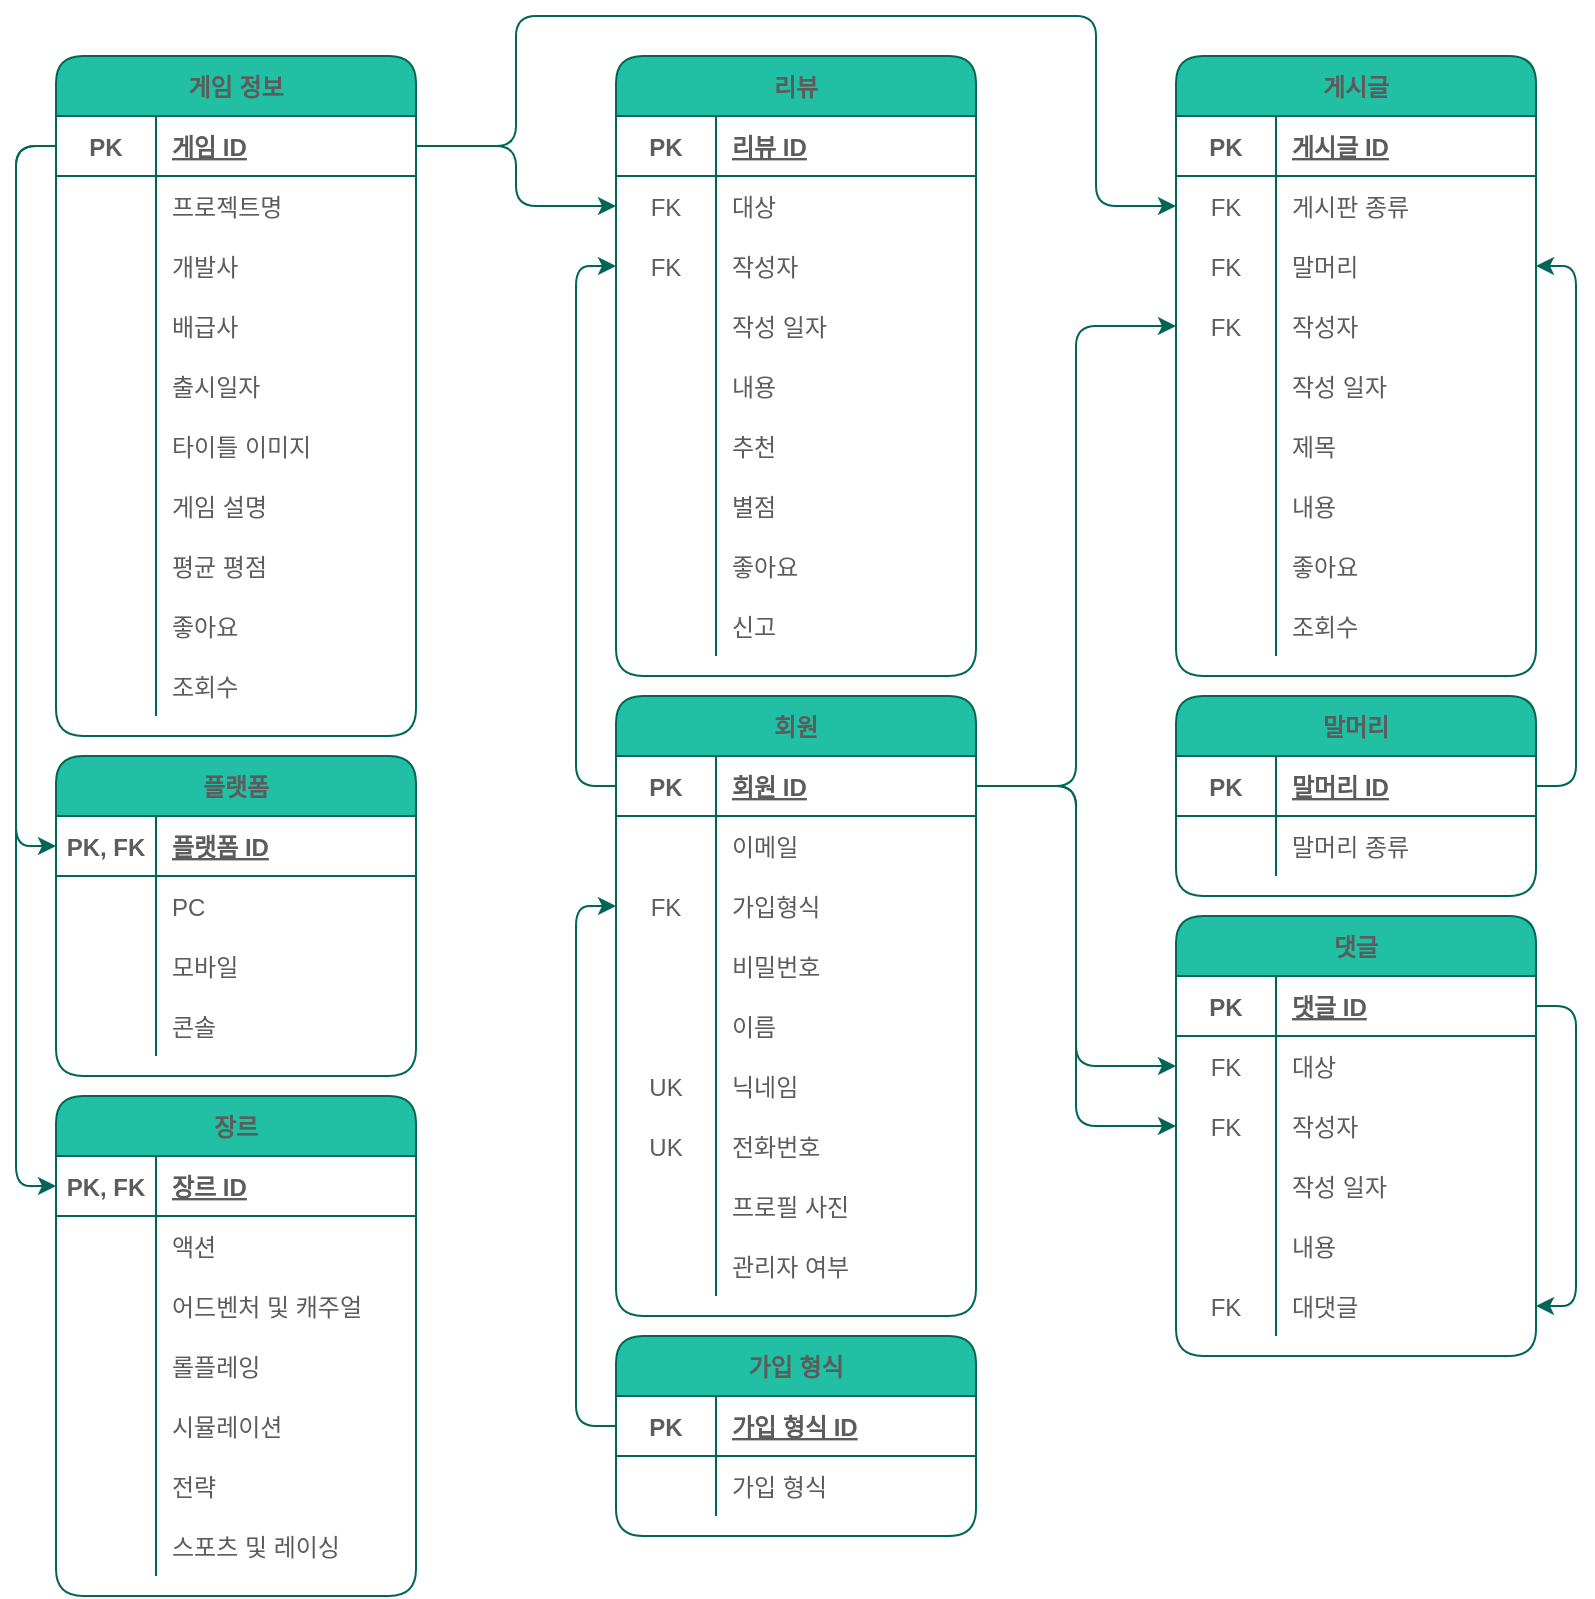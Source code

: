 <mxfile version="15.7.3" type="device" pages="2"><diagram id="6Ss3fy49pN7DMCuvD6lC" name="ERD"><mxGraphModel dx="1038" dy="579" grid="1" gridSize="10" guides="1" tooltips="1" connect="1" arrows="1" fold="1" page="1" pageScale="1" pageWidth="827" pageHeight="1169" math="0" shadow="0"><root><mxCell id="0"/><mxCell id="1" parent="0"/><mxCell id="GU6JbnZxrgmlRtscqpoS-1" value="회원" style="shape=table;startSize=30;container=1;collapsible=1;childLayout=tableLayout;fixedRows=1;rowLines=0;fontStyle=1;align=center;resizeLast=1;fillColor=#21C0A5;strokeColor=#006658;fontColor=#5C5C5C;rounded=1;" parent="1" vertex="1"><mxGeometry x="320" y="360" width="180" height="310" as="geometry"><mxRectangle x="380" y="120" width="60" height="30" as="alternateBounds"/></mxGeometry></mxCell><mxCell id="GU6JbnZxrgmlRtscqpoS-2" value="" style="shape=partialRectangle;collapsible=0;dropTarget=0;pointerEvents=0;fillColor=none;top=0;left=0;bottom=1;right=0;points=[[0,0.5],[1,0.5]];portConstraint=eastwest;strokeColor=#006658;fontColor=#5C5C5C;rounded=1;" parent="GU6JbnZxrgmlRtscqpoS-1" vertex="1"><mxGeometry y="30" width="180" height="30" as="geometry"/></mxCell><mxCell id="GU6JbnZxrgmlRtscqpoS-3" value="PK" style="shape=partialRectangle;connectable=0;fillColor=none;top=0;left=0;bottom=0;right=0;fontStyle=1;overflow=hidden;strokeColor=#006658;fontColor=#5C5C5C;rounded=1;" parent="GU6JbnZxrgmlRtscqpoS-2" vertex="1"><mxGeometry width="50" height="30" as="geometry"><mxRectangle width="50" height="30" as="alternateBounds"/></mxGeometry></mxCell><mxCell id="GU6JbnZxrgmlRtscqpoS-4" value="회원 ID" style="shape=partialRectangle;connectable=0;fillColor=none;top=0;left=0;bottom=0;right=0;align=left;spacingLeft=6;fontStyle=5;overflow=hidden;strokeColor=#006658;fontColor=#5C5C5C;rounded=1;" parent="GU6JbnZxrgmlRtscqpoS-2" vertex="1"><mxGeometry x="50" width="130" height="30" as="geometry"><mxRectangle width="130" height="30" as="alternateBounds"/></mxGeometry></mxCell><mxCell id="GU6JbnZxrgmlRtscqpoS-5" value="" style="shape=partialRectangle;collapsible=0;dropTarget=0;pointerEvents=0;fillColor=none;top=0;left=0;bottom=0;right=0;points=[[0,0.5],[1,0.5]];portConstraint=eastwest;strokeColor=#006658;fontColor=#5C5C5C;rounded=1;" parent="GU6JbnZxrgmlRtscqpoS-1" vertex="1"><mxGeometry y="60" width="180" height="30" as="geometry"/></mxCell><mxCell id="GU6JbnZxrgmlRtscqpoS-6" value="" style="shape=partialRectangle;connectable=0;fillColor=none;top=0;left=0;bottom=0;right=0;editable=1;overflow=hidden;strokeColor=#006658;fontColor=#5C5C5C;rounded=1;" parent="GU6JbnZxrgmlRtscqpoS-5" vertex="1"><mxGeometry width="50" height="30" as="geometry"><mxRectangle width="50" height="30" as="alternateBounds"/></mxGeometry></mxCell><mxCell id="GU6JbnZxrgmlRtscqpoS-7" value="이메일" style="shape=partialRectangle;connectable=0;fillColor=none;top=0;left=0;bottom=0;right=0;align=left;spacingLeft=6;overflow=hidden;strokeColor=#006658;fontColor=#5C5C5C;rounded=1;" parent="GU6JbnZxrgmlRtscqpoS-5" vertex="1"><mxGeometry x="50" width="130" height="30" as="geometry"><mxRectangle width="130" height="30" as="alternateBounds"/></mxGeometry></mxCell><mxCell id="GU6JbnZxrgmlRtscqpoS-8" value="" style="shape=partialRectangle;collapsible=0;dropTarget=0;pointerEvents=0;fillColor=none;top=0;left=0;bottom=0;right=0;points=[[0,0.5],[1,0.5]];portConstraint=eastwest;strokeColor=#006658;fontColor=#5C5C5C;rounded=1;" parent="GU6JbnZxrgmlRtscqpoS-1" vertex="1"><mxGeometry y="90" width="180" height="30" as="geometry"/></mxCell><mxCell id="GU6JbnZxrgmlRtscqpoS-9" value="FK" style="shape=partialRectangle;connectable=0;fillColor=none;top=0;left=0;bottom=0;right=0;editable=1;overflow=hidden;strokeColor=#006658;fontColor=#5C5C5C;rounded=1;" parent="GU6JbnZxrgmlRtscqpoS-8" vertex="1"><mxGeometry width="50" height="30" as="geometry"><mxRectangle width="50" height="30" as="alternateBounds"/></mxGeometry></mxCell><mxCell id="GU6JbnZxrgmlRtscqpoS-10" value="가입형식" style="shape=partialRectangle;connectable=0;fillColor=none;top=0;left=0;bottom=0;right=0;align=left;spacingLeft=6;overflow=hidden;strokeColor=#006658;fontColor=#5C5C5C;rounded=1;" parent="GU6JbnZxrgmlRtscqpoS-8" vertex="1"><mxGeometry x="50" width="130" height="30" as="geometry"><mxRectangle width="130" height="30" as="alternateBounds"/></mxGeometry></mxCell><mxCell id="GU6JbnZxrgmlRtscqpoS-11" value="" style="shape=partialRectangle;collapsible=0;dropTarget=0;pointerEvents=0;fillColor=none;top=0;left=0;bottom=0;right=0;points=[[0,0.5],[1,0.5]];portConstraint=eastwest;strokeColor=#006658;fontColor=#5C5C5C;rounded=1;" parent="GU6JbnZxrgmlRtscqpoS-1" vertex="1"><mxGeometry y="120" width="180" height="30" as="geometry"/></mxCell><mxCell id="GU6JbnZxrgmlRtscqpoS-12" value="" style="shape=partialRectangle;connectable=0;fillColor=none;top=0;left=0;bottom=0;right=0;editable=1;overflow=hidden;strokeColor=#006658;fontColor=#5C5C5C;rounded=1;" parent="GU6JbnZxrgmlRtscqpoS-11" vertex="1"><mxGeometry width="50" height="30" as="geometry"><mxRectangle width="50" height="30" as="alternateBounds"/></mxGeometry></mxCell><mxCell id="GU6JbnZxrgmlRtscqpoS-13" value="비밀번호" style="shape=partialRectangle;connectable=0;fillColor=none;top=0;left=0;bottom=0;right=0;align=left;spacingLeft=6;overflow=hidden;strokeColor=#006658;fontColor=#5C5C5C;rounded=1;" parent="GU6JbnZxrgmlRtscqpoS-11" vertex="1"><mxGeometry x="50" width="130" height="30" as="geometry"><mxRectangle width="130" height="30" as="alternateBounds"/></mxGeometry></mxCell><mxCell id="GU6JbnZxrgmlRtscqpoS-14" style="shape=partialRectangle;collapsible=0;dropTarget=0;pointerEvents=0;fillColor=none;top=0;left=0;bottom=0;right=0;points=[[0,0.5],[1,0.5]];portConstraint=eastwest;strokeColor=#006658;fontColor=#5C5C5C;rounded=1;" parent="GU6JbnZxrgmlRtscqpoS-1" vertex="1"><mxGeometry y="150" width="180" height="30" as="geometry"/></mxCell><mxCell id="GU6JbnZxrgmlRtscqpoS-15" style="shape=partialRectangle;connectable=0;fillColor=none;top=0;left=0;bottom=0;right=0;editable=1;overflow=hidden;strokeColor=#006658;fontColor=#5C5C5C;rounded=1;" parent="GU6JbnZxrgmlRtscqpoS-14" vertex="1"><mxGeometry width="50" height="30" as="geometry"><mxRectangle width="50" height="30" as="alternateBounds"/></mxGeometry></mxCell><mxCell id="GU6JbnZxrgmlRtscqpoS-16" value="이름" style="shape=partialRectangle;connectable=0;fillColor=none;top=0;left=0;bottom=0;right=0;align=left;spacingLeft=6;overflow=hidden;strokeColor=#006658;fontColor=#5C5C5C;rounded=1;" parent="GU6JbnZxrgmlRtscqpoS-14" vertex="1"><mxGeometry x="50" width="130" height="30" as="geometry"><mxRectangle width="130" height="30" as="alternateBounds"/></mxGeometry></mxCell><mxCell id="GU6JbnZxrgmlRtscqpoS-17" style="shape=partialRectangle;collapsible=0;dropTarget=0;pointerEvents=0;fillColor=none;top=0;left=0;bottom=0;right=0;points=[[0,0.5],[1,0.5]];portConstraint=eastwest;strokeColor=#006658;fontColor=#5C5C5C;rounded=1;" parent="GU6JbnZxrgmlRtscqpoS-1" vertex="1"><mxGeometry y="180" width="180" height="30" as="geometry"/></mxCell><mxCell id="GU6JbnZxrgmlRtscqpoS-18" value="UK" style="shape=partialRectangle;connectable=0;fillColor=none;top=0;left=0;bottom=0;right=0;editable=1;overflow=hidden;strokeColor=#006658;fontColor=#5C5C5C;rounded=1;" parent="GU6JbnZxrgmlRtscqpoS-17" vertex="1"><mxGeometry width="50" height="30" as="geometry"><mxRectangle width="50" height="30" as="alternateBounds"/></mxGeometry></mxCell><mxCell id="GU6JbnZxrgmlRtscqpoS-19" value="닉네임" style="shape=partialRectangle;connectable=0;fillColor=none;top=0;left=0;bottom=0;right=0;align=left;spacingLeft=6;overflow=hidden;strokeColor=#006658;fontColor=#5C5C5C;rounded=1;" parent="GU6JbnZxrgmlRtscqpoS-17" vertex="1"><mxGeometry x="50" width="130" height="30" as="geometry"><mxRectangle width="130" height="30" as="alternateBounds"/></mxGeometry></mxCell><mxCell id="GU6JbnZxrgmlRtscqpoS-20" style="shape=partialRectangle;collapsible=0;dropTarget=0;pointerEvents=0;fillColor=none;top=0;left=0;bottom=0;right=0;points=[[0,0.5],[1,0.5]];portConstraint=eastwest;strokeColor=#006658;fontColor=#5C5C5C;rounded=1;" parent="GU6JbnZxrgmlRtscqpoS-1" vertex="1"><mxGeometry y="210" width="180" height="30" as="geometry"/></mxCell><mxCell id="GU6JbnZxrgmlRtscqpoS-21" value="UK" style="shape=partialRectangle;connectable=0;fillColor=none;top=0;left=0;bottom=0;right=0;editable=1;overflow=hidden;strokeColor=#006658;fontColor=#5C5C5C;rounded=1;" parent="GU6JbnZxrgmlRtscqpoS-20" vertex="1"><mxGeometry width="50" height="30" as="geometry"><mxRectangle width="50" height="30" as="alternateBounds"/></mxGeometry></mxCell><mxCell id="GU6JbnZxrgmlRtscqpoS-22" value="전화번호" style="shape=partialRectangle;connectable=0;fillColor=none;top=0;left=0;bottom=0;right=0;align=left;spacingLeft=6;overflow=hidden;strokeColor=#006658;fontColor=#5C5C5C;rounded=1;" parent="GU6JbnZxrgmlRtscqpoS-20" vertex="1"><mxGeometry x="50" width="130" height="30" as="geometry"><mxRectangle width="130" height="30" as="alternateBounds"/></mxGeometry></mxCell><mxCell id="GU6JbnZxrgmlRtscqpoS-23" style="shape=partialRectangle;collapsible=0;dropTarget=0;pointerEvents=0;fillColor=none;top=0;left=0;bottom=0;right=0;points=[[0,0.5],[1,0.5]];portConstraint=eastwest;strokeColor=#006658;fontColor=#5C5C5C;rounded=1;" parent="GU6JbnZxrgmlRtscqpoS-1" vertex="1"><mxGeometry y="240" width="180" height="30" as="geometry"/></mxCell><mxCell id="GU6JbnZxrgmlRtscqpoS-24" style="shape=partialRectangle;connectable=0;fillColor=none;top=0;left=0;bottom=0;right=0;editable=1;overflow=hidden;strokeColor=#006658;fontColor=#5C5C5C;rounded=1;" parent="GU6JbnZxrgmlRtscqpoS-23" vertex="1"><mxGeometry width="50" height="30" as="geometry"><mxRectangle width="50" height="30" as="alternateBounds"/></mxGeometry></mxCell><mxCell id="GU6JbnZxrgmlRtscqpoS-25" value="프로필 사진" style="shape=partialRectangle;connectable=0;fillColor=none;top=0;left=0;bottom=0;right=0;align=left;spacingLeft=6;overflow=hidden;strokeColor=#006658;fontColor=#5C5C5C;rounded=1;" parent="GU6JbnZxrgmlRtscqpoS-23" vertex="1"><mxGeometry x="50" width="130" height="30" as="geometry"><mxRectangle width="130" height="30" as="alternateBounds"/></mxGeometry></mxCell><mxCell id="GU6JbnZxrgmlRtscqpoS-26" style="shape=partialRectangle;collapsible=0;dropTarget=0;pointerEvents=0;fillColor=none;top=0;left=0;bottom=0;right=0;points=[[0,0.5],[1,0.5]];portConstraint=eastwest;strokeColor=#006658;fontColor=#5C5C5C;rounded=1;" parent="GU6JbnZxrgmlRtscqpoS-1" vertex="1"><mxGeometry y="270" width="180" height="30" as="geometry"/></mxCell><mxCell id="GU6JbnZxrgmlRtscqpoS-27" style="shape=partialRectangle;connectable=0;fillColor=none;top=0;left=0;bottom=0;right=0;editable=1;overflow=hidden;strokeColor=#006658;fontColor=#5C5C5C;rounded=1;" parent="GU6JbnZxrgmlRtscqpoS-26" vertex="1"><mxGeometry width="50" height="30" as="geometry"><mxRectangle width="50" height="30" as="alternateBounds"/></mxGeometry></mxCell><mxCell id="GU6JbnZxrgmlRtscqpoS-28" value="관리자 여부" style="shape=partialRectangle;connectable=0;fillColor=none;top=0;left=0;bottom=0;right=0;align=left;spacingLeft=6;overflow=hidden;strokeColor=#006658;fontColor=#5C5C5C;rounded=1;" parent="GU6JbnZxrgmlRtscqpoS-26" vertex="1"><mxGeometry x="50" width="130" height="30" as="geometry"><mxRectangle width="130" height="30" as="alternateBounds"/></mxGeometry></mxCell><mxCell id="GU6JbnZxrgmlRtscqpoS-85" value="게시글" style="shape=table;startSize=30;container=1;collapsible=1;childLayout=tableLayout;fixedRows=1;rowLines=0;fontStyle=1;align=center;resizeLast=1;fillColor=#21C0A5;strokeColor=#006658;fontColor=#5C5C5C;rounded=1;" parent="1" vertex="1"><mxGeometry x="600" y="40" width="180" height="310" as="geometry"><mxRectangle x="380" y="120" width="60" height="30" as="alternateBounds"/></mxGeometry></mxCell><mxCell id="GU6JbnZxrgmlRtscqpoS-86" value="" style="shape=partialRectangle;collapsible=0;dropTarget=0;pointerEvents=0;fillColor=none;top=0;left=0;bottom=1;right=0;points=[[0,0.5],[1,0.5]];portConstraint=eastwest;strokeColor=#006658;fontColor=#5C5C5C;rounded=1;" parent="GU6JbnZxrgmlRtscqpoS-85" vertex="1"><mxGeometry y="30" width="180" height="30" as="geometry"/></mxCell><mxCell id="GU6JbnZxrgmlRtscqpoS-87" value="PK" style="shape=partialRectangle;connectable=0;fillColor=none;top=0;left=0;bottom=0;right=0;fontStyle=1;overflow=hidden;strokeColor=#006658;fontColor=#5C5C5C;rounded=1;" parent="GU6JbnZxrgmlRtscqpoS-86" vertex="1"><mxGeometry width="50" height="30" as="geometry"><mxRectangle width="50" height="30" as="alternateBounds"/></mxGeometry></mxCell><mxCell id="GU6JbnZxrgmlRtscqpoS-88" value="게시글 ID" style="shape=partialRectangle;connectable=0;fillColor=none;top=0;left=0;bottom=0;right=0;align=left;spacingLeft=6;fontStyle=5;overflow=hidden;strokeColor=#006658;fontColor=#5C5C5C;rounded=1;" parent="GU6JbnZxrgmlRtscqpoS-86" vertex="1"><mxGeometry x="50" width="130" height="30" as="geometry"><mxRectangle width="130" height="30" as="alternateBounds"/></mxGeometry></mxCell><mxCell id="GU6JbnZxrgmlRtscqpoS-89" value="" style="shape=partialRectangle;collapsible=0;dropTarget=0;pointerEvents=0;fillColor=none;top=0;left=0;bottom=0;right=0;points=[[0,0.5],[1,0.5]];portConstraint=eastwest;strokeColor=#006658;fontColor=#5C5C5C;rounded=1;" parent="GU6JbnZxrgmlRtscqpoS-85" vertex="1"><mxGeometry y="60" width="180" height="30" as="geometry"/></mxCell><mxCell id="GU6JbnZxrgmlRtscqpoS-90" value="FK" style="shape=partialRectangle;connectable=0;fillColor=none;top=0;left=0;bottom=0;right=0;editable=1;overflow=hidden;strokeColor=#006658;fontColor=#5C5C5C;rounded=1;" parent="GU6JbnZxrgmlRtscqpoS-89" vertex="1"><mxGeometry width="50" height="30" as="geometry"><mxRectangle width="50" height="30" as="alternateBounds"/></mxGeometry></mxCell><mxCell id="GU6JbnZxrgmlRtscqpoS-91" value="게시판 종류" style="shape=partialRectangle;connectable=0;fillColor=none;top=0;left=0;bottom=0;right=0;align=left;spacingLeft=6;overflow=hidden;strokeColor=#006658;fontColor=#5C5C5C;rounded=1;" parent="GU6JbnZxrgmlRtscqpoS-89" vertex="1"><mxGeometry x="50" width="130" height="30" as="geometry"><mxRectangle width="130" height="30" as="alternateBounds"/></mxGeometry></mxCell><mxCell id="GU6JbnZxrgmlRtscqpoS-92" value="" style="shape=partialRectangle;collapsible=0;dropTarget=0;pointerEvents=0;fillColor=none;top=0;left=0;bottom=0;right=0;points=[[0,0.5],[1,0.5]];portConstraint=eastwest;strokeColor=#006658;fontColor=#5C5C5C;rounded=1;" parent="GU6JbnZxrgmlRtscqpoS-85" vertex="1"><mxGeometry y="90" width="180" height="30" as="geometry"/></mxCell><mxCell id="GU6JbnZxrgmlRtscqpoS-93" value="FK" style="shape=partialRectangle;connectable=0;fillColor=none;top=0;left=0;bottom=0;right=0;editable=1;overflow=hidden;strokeColor=#006658;fontColor=#5C5C5C;rounded=1;" parent="GU6JbnZxrgmlRtscqpoS-92" vertex="1"><mxGeometry width="50" height="30" as="geometry"><mxRectangle width="50" height="30" as="alternateBounds"/></mxGeometry></mxCell><mxCell id="GU6JbnZxrgmlRtscqpoS-94" value="말머리" style="shape=partialRectangle;connectable=0;fillColor=none;top=0;left=0;bottom=0;right=0;align=left;spacingLeft=6;overflow=hidden;strokeColor=#006658;fontColor=#5C5C5C;rounded=1;" parent="GU6JbnZxrgmlRtscqpoS-92" vertex="1"><mxGeometry x="50" width="130" height="30" as="geometry"><mxRectangle width="130" height="30" as="alternateBounds"/></mxGeometry></mxCell><mxCell id="v6NRn0tlF-gJt0OTpnKH-201" style="shape=partialRectangle;collapsible=0;dropTarget=0;pointerEvents=0;fillColor=none;top=0;left=0;bottom=0;right=0;points=[[0,0.5],[1,0.5]];portConstraint=eastwest;strokeColor=#006658;fontColor=#5C5C5C;rounded=1;" parent="GU6JbnZxrgmlRtscqpoS-85" vertex="1"><mxGeometry y="120" width="180" height="30" as="geometry"/></mxCell><mxCell id="v6NRn0tlF-gJt0OTpnKH-202" value="FK" style="shape=partialRectangle;connectable=0;fillColor=none;top=0;left=0;bottom=0;right=0;editable=1;overflow=hidden;strokeColor=#006658;fontColor=#5C5C5C;rounded=1;" parent="v6NRn0tlF-gJt0OTpnKH-201" vertex="1"><mxGeometry width="50" height="30" as="geometry"><mxRectangle width="50" height="30" as="alternateBounds"/></mxGeometry></mxCell><mxCell id="v6NRn0tlF-gJt0OTpnKH-203" value="작성자" style="shape=partialRectangle;connectable=0;fillColor=none;top=0;left=0;bottom=0;right=0;align=left;spacingLeft=6;overflow=hidden;strokeColor=#006658;fontColor=#5C5C5C;rounded=1;" parent="v6NRn0tlF-gJt0OTpnKH-201" vertex="1"><mxGeometry x="50" width="130" height="30" as="geometry"><mxRectangle width="130" height="30" as="alternateBounds"/></mxGeometry></mxCell><mxCell id="GU6JbnZxrgmlRtscqpoS-95" value="" style="shape=partialRectangle;collapsible=0;dropTarget=0;pointerEvents=0;fillColor=none;top=0;left=0;bottom=0;right=0;points=[[0,0.5],[1,0.5]];portConstraint=eastwest;strokeColor=#006658;fontColor=#5C5C5C;rounded=1;" parent="GU6JbnZxrgmlRtscqpoS-85" vertex="1"><mxGeometry y="150" width="180" height="30" as="geometry"/></mxCell><mxCell id="GU6JbnZxrgmlRtscqpoS-96" value="" style="shape=partialRectangle;connectable=0;fillColor=none;top=0;left=0;bottom=0;right=0;editable=1;overflow=hidden;strokeColor=#006658;fontColor=#5C5C5C;rounded=1;" parent="GU6JbnZxrgmlRtscqpoS-95" vertex="1"><mxGeometry width="50" height="30" as="geometry"><mxRectangle width="50" height="30" as="alternateBounds"/></mxGeometry></mxCell><mxCell id="GU6JbnZxrgmlRtscqpoS-97" value="작성 일자" style="shape=partialRectangle;connectable=0;fillColor=none;top=0;left=0;bottom=0;right=0;align=left;spacingLeft=6;overflow=hidden;strokeColor=#006658;fontColor=#5C5C5C;rounded=1;" parent="GU6JbnZxrgmlRtscqpoS-95" vertex="1"><mxGeometry x="50" width="130" height="30" as="geometry"><mxRectangle width="130" height="30" as="alternateBounds"/></mxGeometry></mxCell><mxCell id="1Y18J6TziyqArIGTyxgX-1" value="" style="shape=partialRectangle;collapsible=0;dropTarget=0;pointerEvents=0;fillColor=none;top=0;left=0;bottom=0;right=0;points=[[0,0.5],[1,0.5]];portConstraint=eastwest;strokeColor=#006658;fontColor=#5C5C5C;rounded=1;" parent="GU6JbnZxrgmlRtscqpoS-85" vertex="1"><mxGeometry y="180" width="180" height="30" as="geometry"/></mxCell><mxCell id="1Y18J6TziyqArIGTyxgX-2" value="" style="shape=partialRectangle;connectable=0;fillColor=none;top=0;left=0;bottom=0;right=0;editable=1;overflow=hidden;strokeColor=#006658;fontColor=#5C5C5C;rounded=1;" parent="1Y18J6TziyqArIGTyxgX-1" vertex="1"><mxGeometry width="50" height="30" as="geometry"><mxRectangle width="50" height="30" as="alternateBounds"/></mxGeometry></mxCell><mxCell id="1Y18J6TziyqArIGTyxgX-3" value="제목" style="shape=partialRectangle;connectable=0;fillColor=none;top=0;left=0;bottom=0;right=0;align=left;spacingLeft=6;overflow=hidden;strokeColor=#006658;fontColor=#5C5C5C;rounded=1;" parent="1Y18J6TziyqArIGTyxgX-1" vertex="1"><mxGeometry x="50" width="130" height="30" as="geometry"><mxRectangle width="130" height="30" as="alternateBounds"/></mxGeometry></mxCell><mxCell id="GU6JbnZxrgmlRtscqpoS-98" style="shape=partialRectangle;collapsible=0;dropTarget=0;pointerEvents=0;fillColor=none;top=0;left=0;bottom=0;right=0;points=[[0,0.5],[1,0.5]];portConstraint=eastwest;strokeColor=#006658;fontColor=#5C5C5C;rounded=1;" parent="GU6JbnZxrgmlRtscqpoS-85" vertex="1"><mxGeometry y="210" width="180" height="30" as="geometry"/></mxCell><mxCell id="GU6JbnZxrgmlRtscqpoS-99" style="shape=partialRectangle;connectable=0;fillColor=none;top=0;left=0;bottom=0;right=0;editable=1;overflow=hidden;strokeColor=#006658;fontColor=#5C5C5C;rounded=1;" parent="GU6JbnZxrgmlRtscqpoS-98" vertex="1"><mxGeometry width="50" height="30" as="geometry"><mxRectangle width="50" height="30" as="alternateBounds"/></mxGeometry></mxCell><mxCell id="GU6JbnZxrgmlRtscqpoS-100" value="내용" style="shape=partialRectangle;connectable=0;fillColor=none;top=0;left=0;bottom=0;right=0;align=left;spacingLeft=6;overflow=hidden;strokeColor=#006658;fontColor=#5C5C5C;rounded=1;" parent="GU6JbnZxrgmlRtscqpoS-98" vertex="1"><mxGeometry x="50" width="130" height="30" as="geometry"><mxRectangle width="130" height="30" as="alternateBounds"/></mxGeometry></mxCell><mxCell id="K0f5IsR3w0iZM_fkNGqX-10" style="shape=partialRectangle;collapsible=0;dropTarget=0;pointerEvents=0;fillColor=none;top=0;left=0;bottom=0;right=0;points=[[0,0.5],[1,0.5]];portConstraint=eastwest;strokeColor=#006658;fontColor=#5C5C5C;rounded=1;" vertex="1" parent="GU6JbnZxrgmlRtscqpoS-85"><mxGeometry y="240" width="180" height="30" as="geometry"/></mxCell><mxCell id="K0f5IsR3w0iZM_fkNGqX-11" style="shape=partialRectangle;connectable=0;fillColor=none;top=0;left=0;bottom=0;right=0;editable=1;overflow=hidden;strokeColor=#006658;fontColor=#5C5C5C;rounded=1;" vertex="1" parent="K0f5IsR3w0iZM_fkNGqX-10"><mxGeometry width="50" height="30" as="geometry"><mxRectangle width="50" height="30" as="alternateBounds"/></mxGeometry></mxCell><mxCell id="K0f5IsR3w0iZM_fkNGqX-12" value="좋아요" style="shape=partialRectangle;connectable=0;fillColor=none;top=0;left=0;bottom=0;right=0;align=left;spacingLeft=6;overflow=hidden;strokeColor=#006658;fontColor=#5C5C5C;rounded=1;" vertex="1" parent="K0f5IsR3w0iZM_fkNGqX-10"><mxGeometry x="50" width="130" height="30" as="geometry"><mxRectangle width="130" height="30" as="alternateBounds"/></mxGeometry></mxCell><mxCell id="K0f5IsR3w0iZM_fkNGqX-13" style="shape=partialRectangle;collapsible=0;dropTarget=0;pointerEvents=0;fillColor=none;top=0;left=0;bottom=0;right=0;points=[[0,0.5],[1,0.5]];portConstraint=eastwest;strokeColor=#006658;fontColor=#5C5C5C;rounded=1;" vertex="1" parent="GU6JbnZxrgmlRtscqpoS-85"><mxGeometry y="270" width="180" height="30" as="geometry"/></mxCell><mxCell id="K0f5IsR3w0iZM_fkNGqX-14" style="shape=partialRectangle;connectable=0;fillColor=none;top=0;left=0;bottom=0;right=0;editable=1;overflow=hidden;strokeColor=#006658;fontColor=#5C5C5C;rounded=1;" vertex="1" parent="K0f5IsR3w0iZM_fkNGqX-13"><mxGeometry width="50" height="30" as="geometry"><mxRectangle width="50" height="30" as="alternateBounds"/></mxGeometry></mxCell><mxCell id="K0f5IsR3w0iZM_fkNGqX-15" value="조회수" style="shape=partialRectangle;connectable=0;fillColor=none;top=0;left=0;bottom=0;right=0;align=left;spacingLeft=6;overflow=hidden;strokeColor=#006658;fontColor=#5C5C5C;rounded=1;" vertex="1" parent="K0f5IsR3w0iZM_fkNGqX-13"><mxGeometry x="50" width="130" height="30" as="geometry"><mxRectangle width="130" height="30" as="alternateBounds"/></mxGeometry></mxCell><mxCell id="GU6JbnZxrgmlRtscqpoS-210" value="댓글" style="shape=table;startSize=30;container=1;collapsible=1;childLayout=tableLayout;fixedRows=1;rowLines=0;fontStyle=1;align=center;resizeLast=1;fillColor=#21C0A5;strokeColor=#006658;fontColor=#5C5C5C;rounded=1;" parent="1" vertex="1"><mxGeometry x="600" y="470" width="180" height="220" as="geometry"><mxRectangle x="380" y="120" width="60" height="30" as="alternateBounds"/></mxGeometry></mxCell><mxCell id="aDgFBHQ9t7iFgxTY_YsW-27" style="edgeStyle=orthogonalEdgeStyle;curved=0;rounded=1;sketch=0;orthogonalLoop=1;jettySize=auto;html=1;exitX=1;exitY=0.5;exitDx=0;exitDy=0;entryX=1;entryY=0.5;entryDx=0;entryDy=0;fontColor=#5C5C5C;strokeColor=#006658;fillColor=#21C0A5;" parent="GU6JbnZxrgmlRtscqpoS-210" source="GU6JbnZxrgmlRtscqpoS-211" target="GU6JbnZxrgmlRtscqpoS-223" edge="1"><mxGeometry relative="1" as="geometry"/></mxCell><mxCell id="GU6JbnZxrgmlRtscqpoS-211" value="" style="shape=partialRectangle;collapsible=0;dropTarget=0;pointerEvents=0;fillColor=none;top=0;left=0;bottom=1;right=0;points=[[0,0.5],[1,0.5]];portConstraint=eastwest;strokeColor=#006658;fontColor=#5C5C5C;rounded=1;" parent="GU6JbnZxrgmlRtscqpoS-210" vertex="1"><mxGeometry y="30" width="180" height="30" as="geometry"/></mxCell><mxCell id="GU6JbnZxrgmlRtscqpoS-212" value="PK" style="shape=partialRectangle;connectable=0;fillColor=none;top=0;left=0;bottom=0;right=0;fontStyle=1;overflow=hidden;strokeColor=#006658;fontColor=#5C5C5C;rounded=1;" parent="GU6JbnZxrgmlRtscqpoS-211" vertex="1"><mxGeometry width="50" height="30" as="geometry"><mxRectangle width="50" height="30" as="alternateBounds"/></mxGeometry></mxCell><mxCell id="GU6JbnZxrgmlRtscqpoS-213" value="댓글 ID" style="shape=partialRectangle;connectable=0;fillColor=none;top=0;left=0;bottom=0;right=0;align=left;spacingLeft=6;fontStyle=5;overflow=hidden;strokeColor=#006658;fontColor=#5C5C5C;rounded=1;" parent="GU6JbnZxrgmlRtscqpoS-211" vertex="1"><mxGeometry x="50" width="130" height="30" as="geometry"><mxRectangle width="130" height="30" as="alternateBounds"/></mxGeometry></mxCell><mxCell id="GU6JbnZxrgmlRtscqpoS-214" value="" style="shape=partialRectangle;collapsible=0;dropTarget=0;pointerEvents=0;fillColor=none;top=0;left=0;bottom=0;right=0;points=[[0,0.5],[1,0.5]];portConstraint=eastwest;strokeColor=#006658;fontColor=#5C5C5C;rounded=1;" parent="GU6JbnZxrgmlRtscqpoS-210" vertex="1"><mxGeometry y="60" width="180" height="30" as="geometry"/></mxCell><mxCell id="GU6JbnZxrgmlRtscqpoS-215" value="FK" style="shape=partialRectangle;connectable=0;fillColor=none;top=0;left=0;bottom=0;right=0;editable=1;overflow=hidden;strokeColor=#006658;fontColor=#5C5C5C;rounded=1;" parent="GU6JbnZxrgmlRtscqpoS-214" vertex="1"><mxGeometry width="50" height="30" as="geometry"><mxRectangle width="50" height="30" as="alternateBounds"/></mxGeometry></mxCell><mxCell id="GU6JbnZxrgmlRtscqpoS-216" value="대상" style="shape=partialRectangle;connectable=0;fillColor=none;top=0;left=0;bottom=0;right=0;align=left;spacingLeft=6;overflow=hidden;strokeColor=#006658;fontColor=#5C5C5C;rounded=1;" parent="GU6JbnZxrgmlRtscqpoS-214" vertex="1"><mxGeometry x="50" width="130" height="30" as="geometry"><mxRectangle width="130" height="30" as="alternateBounds"/></mxGeometry></mxCell><mxCell id="GU6JbnZxrgmlRtscqpoS-217" value="" style="shape=partialRectangle;collapsible=0;dropTarget=0;pointerEvents=0;fillColor=none;top=0;left=0;bottom=0;right=0;points=[[0,0.5],[1,0.5]];portConstraint=eastwest;strokeColor=#006658;fontColor=#5C5C5C;rounded=1;" parent="GU6JbnZxrgmlRtscqpoS-210" vertex="1"><mxGeometry y="90" width="180" height="30" as="geometry"/></mxCell><mxCell id="GU6JbnZxrgmlRtscqpoS-218" value="FK" style="shape=partialRectangle;connectable=0;fillColor=none;top=0;left=0;bottom=0;right=0;editable=1;overflow=hidden;strokeColor=#006658;fontColor=#5C5C5C;rounded=1;" parent="GU6JbnZxrgmlRtscqpoS-217" vertex="1"><mxGeometry width="50" height="30" as="geometry"><mxRectangle width="50" height="30" as="alternateBounds"/></mxGeometry></mxCell><mxCell id="GU6JbnZxrgmlRtscqpoS-219" value="작성자" style="shape=partialRectangle;connectable=0;fillColor=none;top=0;left=0;bottom=0;right=0;align=left;spacingLeft=6;overflow=hidden;strokeColor=#006658;fontColor=#5C5C5C;rounded=1;" parent="GU6JbnZxrgmlRtscqpoS-217" vertex="1"><mxGeometry x="50" width="130" height="30" as="geometry"><mxRectangle width="130" height="30" as="alternateBounds"/></mxGeometry></mxCell><mxCell id="GU6JbnZxrgmlRtscqpoS-220" value="" style="shape=partialRectangle;collapsible=0;dropTarget=0;pointerEvents=0;fillColor=none;top=0;left=0;bottom=0;right=0;points=[[0,0.5],[1,0.5]];portConstraint=eastwest;strokeColor=#006658;fontColor=#5C5C5C;rounded=1;" parent="GU6JbnZxrgmlRtscqpoS-210" vertex="1"><mxGeometry y="120" width="180" height="30" as="geometry"/></mxCell><mxCell id="GU6JbnZxrgmlRtscqpoS-221" value="" style="shape=partialRectangle;connectable=0;fillColor=none;top=0;left=0;bottom=0;right=0;editable=1;overflow=hidden;strokeColor=#006658;fontColor=#5C5C5C;rounded=1;" parent="GU6JbnZxrgmlRtscqpoS-220" vertex="1"><mxGeometry width="50" height="30" as="geometry"><mxRectangle width="50" height="30" as="alternateBounds"/></mxGeometry></mxCell><mxCell id="GU6JbnZxrgmlRtscqpoS-222" value="작성 일자" style="shape=partialRectangle;connectable=0;fillColor=none;top=0;left=0;bottom=0;right=0;align=left;spacingLeft=6;overflow=hidden;strokeColor=#006658;fontColor=#5C5C5C;rounded=1;" parent="GU6JbnZxrgmlRtscqpoS-220" vertex="1"><mxGeometry x="50" width="130" height="30" as="geometry"><mxRectangle width="130" height="30" as="alternateBounds"/></mxGeometry></mxCell><mxCell id="1Y18J6TziyqArIGTyxgX-4" value="" style="shape=partialRectangle;collapsible=0;dropTarget=0;pointerEvents=0;fillColor=none;top=0;left=0;bottom=0;right=0;points=[[0,0.5],[1,0.5]];portConstraint=eastwest;strokeColor=#006658;fontColor=#5C5C5C;rounded=1;" parent="GU6JbnZxrgmlRtscqpoS-210" vertex="1"><mxGeometry y="150" width="180" height="30" as="geometry"/></mxCell><mxCell id="1Y18J6TziyqArIGTyxgX-5" value="" style="shape=partialRectangle;connectable=0;fillColor=none;top=0;left=0;bottom=0;right=0;editable=1;overflow=hidden;strokeColor=#006658;fontColor=#5C5C5C;rounded=1;" parent="1Y18J6TziyqArIGTyxgX-4" vertex="1"><mxGeometry width="50" height="30" as="geometry"><mxRectangle width="50" height="30" as="alternateBounds"/></mxGeometry></mxCell><mxCell id="1Y18J6TziyqArIGTyxgX-6" value="내용" style="shape=partialRectangle;connectable=0;fillColor=none;top=0;left=0;bottom=0;right=0;align=left;spacingLeft=6;overflow=hidden;strokeColor=#006658;fontColor=#5C5C5C;rounded=1;" parent="1Y18J6TziyqArIGTyxgX-4" vertex="1"><mxGeometry x="50" width="130" height="30" as="geometry"><mxRectangle width="130" height="30" as="alternateBounds"/></mxGeometry></mxCell><mxCell id="GU6JbnZxrgmlRtscqpoS-223" style="shape=partialRectangle;collapsible=0;dropTarget=0;pointerEvents=0;fillColor=none;top=0;left=0;bottom=0;right=0;points=[[0,0.5],[1,0.5]];portConstraint=eastwest;strokeColor=#006658;fontColor=#5C5C5C;rounded=1;" parent="GU6JbnZxrgmlRtscqpoS-210" vertex="1"><mxGeometry y="180" width="180" height="30" as="geometry"/></mxCell><mxCell id="GU6JbnZxrgmlRtscqpoS-224" value="FK" style="shape=partialRectangle;connectable=0;fillColor=none;top=0;left=0;bottom=0;right=0;editable=1;overflow=hidden;strokeColor=#006658;fontColor=#5C5C5C;rounded=1;" parent="GU6JbnZxrgmlRtscqpoS-223" vertex="1"><mxGeometry width="50" height="30" as="geometry"><mxRectangle width="50" height="30" as="alternateBounds"/></mxGeometry></mxCell><mxCell id="GU6JbnZxrgmlRtscqpoS-225" value="대댓글" style="shape=partialRectangle;connectable=0;fillColor=none;top=0;left=0;bottom=0;right=0;align=left;spacingLeft=6;overflow=hidden;strokeColor=#006658;fontColor=#5C5C5C;rounded=1;" parent="GU6JbnZxrgmlRtscqpoS-223" vertex="1"><mxGeometry x="50" width="130" height="30" as="geometry"><mxRectangle width="130" height="30" as="alternateBounds"/></mxGeometry></mxCell><mxCell id="v6NRn0tlF-gJt0OTpnKH-48" value="가입 형식" style="shape=table;startSize=30;container=1;collapsible=1;childLayout=tableLayout;fixedRows=1;rowLines=0;fontStyle=1;align=center;resizeLast=1;fillColor=#21C0A5;strokeColor=#006658;fontColor=#5C5C5C;rounded=1;" parent="1" vertex="1"><mxGeometry x="320" y="680" width="180" height="100" as="geometry"><mxRectangle x="380" y="120" width="60" height="30" as="alternateBounds"/></mxGeometry></mxCell><mxCell id="v6NRn0tlF-gJt0OTpnKH-49" value="" style="shape=partialRectangle;collapsible=0;dropTarget=0;pointerEvents=0;fillColor=none;top=0;left=0;bottom=1;right=0;points=[[0,0.5],[1,0.5]];portConstraint=eastwest;strokeColor=#006658;fontColor=#5C5C5C;rounded=1;" parent="v6NRn0tlF-gJt0OTpnKH-48" vertex="1"><mxGeometry y="30" width="180" height="30" as="geometry"/></mxCell><mxCell id="v6NRn0tlF-gJt0OTpnKH-50" value="PK" style="shape=partialRectangle;connectable=0;fillColor=none;top=0;left=0;bottom=0;right=0;fontStyle=1;overflow=hidden;strokeColor=#006658;fontColor=#5C5C5C;rounded=1;" parent="v6NRn0tlF-gJt0OTpnKH-49" vertex="1"><mxGeometry width="50" height="30" as="geometry"><mxRectangle width="50" height="30" as="alternateBounds"/></mxGeometry></mxCell><mxCell id="v6NRn0tlF-gJt0OTpnKH-51" value="가입 형식 ID" style="shape=partialRectangle;connectable=0;fillColor=none;top=0;left=0;bottom=0;right=0;align=left;spacingLeft=6;fontStyle=5;overflow=hidden;strokeColor=#006658;fontColor=#5C5C5C;rounded=1;" parent="v6NRn0tlF-gJt0OTpnKH-49" vertex="1"><mxGeometry x="50" width="130" height="30" as="geometry"><mxRectangle width="130" height="30" as="alternateBounds"/></mxGeometry></mxCell><mxCell id="v6NRn0tlF-gJt0OTpnKH-52" value="" style="shape=partialRectangle;collapsible=0;dropTarget=0;pointerEvents=0;fillColor=none;top=0;left=0;bottom=0;right=0;points=[[0,0.5],[1,0.5]];portConstraint=eastwest;strokeColor=#006658;fontColor=#5C5C5C;rounded=1;" parent="v6NRn0tlF-gJt0OTpnKH-48" vertex="1"><mxGeometry y="60" width="180" height="30" as="geometry"/></mxCell><mxCell id="v6NRn0tlF-gJt0OTpnKH-53" value="" style="shape=partialRectangle;connectable=0;fillColor=none;top=0;left=0;bottom=0;right=0;editable=1;overflow=hidden;strokeColor=#006658;fontColor=#5C5C5C;rounded=1;" parent="v6NRn0tlF-gJt0OTpnKH-52" vertex="1"><mxGeometry width="50" height="30" as="geometry"><mxRectangle width="50" height="30" as="alternateBounds"/></mxGeometry></mxCell><mxCell id="v6NRn0tlF-gJt0OTpnKH-54" value="가입 형식" style="shape=partialRectangle;connectable=0;fillColor=none;top=0;left=0;bottom=0;right=0;align=left;spacingLeft=6;overflow=hidden;strokeColor=#006658;fontColor=#5C5C5C;rounded=1;" parent="v6NRn0tlF-gJt0OTpnKH-52" vertex="1"><mxGeometry x="50" width="130" height="30" as="geometry"><mxRectangle width="130" height="30" as="alternateBounds"/></mxGeometry></mxCell><mxCell id="v6NRn0tlF-gJt0OTpnKH-89" value="말머리" style="shape=table;startSize=30;container=1;collapsible=1;childLayout=tableLayout;fixedRows=1;rowLines=0;fontStyle=1;align=center;resizeLast=1;fillColor=#21C0A5;strokeColor=#006658;fontColor=#5C5C5C;rounded=1;" parent="1" vertex="1"><mxGeometry x="600" y="360" width="180" height="100" as="geometry"><mxRectangle x="380" y="120" width="60" height="30" as="alternateBounds"/></mxGeometry></mxCell><mxCell id="v6NRn0tlF-gJt0OTpnKH-90" value="" style="shape=partialRectangle;collapsible=0;dropTarget=0;pointerEvents=0;fillColor=none;top=0;left=0;bottom=1;right=0;points=[[0,0.5],[1,0.5]];portConstraint=eastwest;strokeColor=#006658;fontColor=#5C5C5C;rounded=1;" parent="v6NRn0tlF-gJt0OTpnKH-89" vertex="1"><mxGeometry y="30" width="180" height="30" as="geometry"/></mxCell><mxCell id="v6NRn0tlF-gJt0OTpnKH-91" value="PK" style="shape=partialRectangle;connectable=0;fillColor=none;top=0;left=0;bottom=0;right=0;fontStyle=1;overflow=hidden;strokeColor=#006658;fontColor=#5C5C5C;rounded=1;" parent="v6NRn0tlF-gJt0OTpnKH-90" vertex="1"><mxGeometry width="50" height="30" as="geometry"><mxRectangle width="50" height="30" as="alternateBounds"/></mxGeometry></mxCell><mxCell id="v6NRn0tlF-gJt0OTpnKH-92" value="말머리 ID" style="shape=partialRectangle;connectable=0;fillColor=none;top=0;left=0;bottom=0;right=0;align=left;spacingLeft=6;fontStyle=5;overflow=hidden;strokeColor=#006658;fontColor=#5C5C5C;rounded=1;" parent="v6NRn0tlF-gJt0OTpnKH-90" vertex="1"><mxGeometry x="50" width="130" height="30" as="geometry"><mxRectangle width="130" height="30" as="alternateBounds"/></mxGeometry></mxCell><mxCell id="v6NRn0tlF-gJt0OTpnKH-93" value="" style="shape=partialRectangle;collapsible=0;dropTarget=0;pointerEvents=0;fillColor=none;top=0;left=0;bottom=0;right=0;points=[[0,0.5],[1,0.5]];portConstraint=eastwest;strokeColor=#006658;fontColor=#5C5C5C;rounded=1;" parent="v6NRn0tlF-gJt0OTpnKH-89" vertex="1"><mxGeometry y="60" width="180" height="30" as="geometry"/></mxCell><mxCell id="v6NRn0tlF-gJt0OTpnKH-94" value="" style="shape=partialRectangle;connectable=0;fillColor=none;top=0;left=0;bottom=0;right=0;editable=1;overflow=hidden;strokeColor=#006658;fontColor=#5C5C5C;rounded=1;" parent="v6NRn0tlF-gJt0OTpnKH-93" vertex="1"><mxGeometry width="50" height="30" as="geometry"><mxRectangle width="50" height="30" as="alternateBounds"/></mxGeometry></mxCell><mxCell id="v6NRn0tlF-gJt0OTpnKH-95" value="말머리 종류" style="shape=partialRectangle;connectable=0;fillColor=none;top=0;left=0;bottom=0;right=0;align=left;spacingLeft=6;overflow=hidden;strokeColor=#006658;fontColor=#5C5C5C;rounded=1;" parent="v6NRn0tlF-gJt0OTpnKH-93" vertex="1"><mxGeometry x="50" width="130" height="30" as="geometry"><mxRectangle width="130" height="30" as="alternateBounds"/></mxGeometry></mxCell><mxCell id="v6NRn0tlF-gJt0OTpnKH-97" style="edgeStyle=orthogonalEdgeStyle;curved=0;sketch=0;orthogonalLoop=1;jettySize=auto;html=1;exitX=0;exitY=0.5;exitDx=0;exitDy=0;entryX=0;entryY=0.5;entryDx=0;entryDy=0;fontColor=#5C5C5C;strokeColor=#006658;fillColor=#21C0A5;" parent="1" edge="1"><mxGeometry relative="1" as="geometry"><mxPoint x="280" y="305" as="targetPoint"/></mxGeometry></mxCell><mxCell id="v6NRn0tlF-gJt0OTpnKH-99" style="edgeStyle=orthogonalEdgeStyle;curved=0;sketch=0;orthogonalLoop=1;jettySize=auto;html=1;exitX=0;exitY=0.5;exitDx=0;exitDy=0;entryX=0;entryY=0.5;entryDx=0;entryDy=0;fontColor=#5C5C5C;strokeColor=#006658;fillColor=#21C0A5;" parent="1" edge="1"><mxGeometry relative="1" as="geometry"><mxPoint x="280" y="495" as="targetPoint"/></mxGeometry></mxCell><mxCell id="v6NRn0tlF-gJt0OTpnKH-100" style="edgeStyle=orthogonalEdgeStyle;curved=0;sketch=0;orthogonalLoop=1;jettySize=auto;html=1;exitX=0;exitY=0.5;exitDx=0;exitDy=0;entryX=0;entryY=0.5;entryDx=0;entryDy=0;fontColor=#5C5C5C;strokeColor=#006658;fillColor=#21C0A5;" parent="1" edge="1"><mxGeometry relative="1" as="geometry"><mxPoint x="520" y="85" as="sourcePoint"/></mxGeometry></mxCell><mxCell id="v6NRn0tlF-gJt0OTpnKH-110" value="플랫폼" style="shape=table;startSize=30;container=1;collapsible=1;childLayout=tableLayout;fixedRows=1;rowLines=0;fontStyle=1;align=center;resizeLast=1;fillColor=#21C0A5;strokeColor=#006658;fontColor=#5C5C5C;rounded=1;" parent="1" vertex="1"><mxGeometry x="40" y="390" width="180" height="160" as="geometry"><mxRectangle x="380" y="120" width="60" height="30" as="alternateBounds"/></mxGeometry></mxCell><mxCell id="v6NRn0tlF-gJt0OTpnKH-111" value="" style="shape=partialRectangle;collapsible=0;dropTarget=0;pointerEvents=0;fillColor=none;top=0;left=0;bottom=1;right=0;points=[[0,0.5],[1,0.5]];portConstraint=eastwest;strokeColor=#006658;fontColor=#5C5C5C;rounded=1;" parent="v6NRn0tlF-gJt0OTpnKH-110" vertex="1"><mxGeometry y="30" width="180" height="30" as="geometry"/></mxCell><mxCell id="v6NRn0tlF-gJt0OTpnKH-112" value="PK, FK" style="shape=partialRectangle;connectable=0;fillColor=none;top=0;left=0;bottom=0;right=0;fontStyle=1;overflow=hidden;strokeColor=#006658;fontColor=#5C5C5C;rounded=1;" parent="v6NRn0tlF-gJt0OTpnKH-111" vertex="1"><mxGeometry width="50" height="30" as="geometry"><mxRectangle width="50" height="30" as="alternateBounds"/></mxGeometry></mxCell><mxCell id="v6NRn0tlF-gJt0OTpnKH-113" value="플랫폼 ID" style="shape=partialRectangle;connectable=0;fillColor=none;top=0;left=0;bottom=0;right=0;align=left;spacingLeft=6;fontStyle=5;overflow=hidden;strokeColor=#006658;fontColor=#5C5C5C;rounded=1;" parent="v6NRn0tlF-gJt0OTpnKH-111" vertex="1"><mxGeometry x="50" width="130" height="30" as="geometry"><mxRectangle width="130" height="30" as="alternateBounds"/></mxGeometry></mxCell><mxCell id="v6NRn0tlF-gJt0OTpnKH-114" value="" style="shape=partialRectangle;collapsible=0;dropTarget=0;pointerEvents=0;fillColor=none;top=0;left=0;bottom=0;right=0;points=[[0,0.5],[1,0.5]];portConstraint=eastwest;strokeColor=#006658;fontColor=#5C5C5C;rounded=1;" parent="v6NRn0tlF-gJt0OTpnKH-110" vertex="1"><mxGeometry y="60" width="180" height="30" as="geometry"/></mxCell><mxCell id="v6NRn0tlF-gJt0OTpnKH-115" value="" style="shape=partialRectangle;connectable=0;fillColor=none;top=0;left=0;bottom=0;right=0;editable=1;overflow=hidden;strokeColor=#006658;fontColor=#5C5C5C;rounded=1;" parent="v6NRn0tlF-gJt0OTpnKH-114" vertex="1"><mxGeometry width="50" height="30" as="geometry"><mxRectangle width="50" height="30" as="alternateBounds"/></mxGeometry></mxCell><mxCell id="v6NRn0tlF-gJt0OTpnKH-116" value="PC" style="shape=partialRectangle;connectable=0;fillColor=none;top=0;left=0;bottom=0;right=0;align=left;spacingLeft=6;overflow=hidden;strokeColor=#006658;fontColor=#5C5C5C;rounded=1;" parent="v6NRn0tlF-gJt0OTpnKH-114" vertex="1"><mxGeometry x="50" width="130" height="30" as="geometry"><mxRectangle width="130" height="30" as="alternateBounds"/></mxGeometry></mxCell><mxCell id="v6NRn0tlF-gJt0OTpnKH-117" value="" style="shape=partialRectangle;collapsible=0;dropTarget=0;pointerEvents=0;fillColor=none;top=0;left=0;bottom=0;right=0;points=[[0,0.5],[1,0.5]];portConstraint=eastwest;strokeColor=#006658;fontColor=#5C5C5C;rounded=1;" parent="v6NRn0tlF-gJt0OTpnKH-110" vertex="1"><mxGeometry y="90" width="180" height="30" as="geometry"/></mxCell><mxCell id="v6NRn0tlF-gJt0OTpnKH-118" value="" style="shape=partialRectangle;connectable=0;fillColor=none;top=0;left=0;bottom=0;right=0;editable=1;overflow=hidden;strokeColor=#006658;fontColor=#5C5C5C;rounded=1;" parent="v6NRn0tlF-gJt0OTpnKH-117" vertex="1"><mxGeometry width="50" height="30" as="geometry"><mxRectangle width="50" height="30" as="alternateBounds"/></mxGeometry></mxCell><mxCell id="v6NRn0tlF-gJt0OTpnKH-119" value="모바일" style="shape=partialRectangle;connectable=0;fillColor=none;top=0;left=0;bottom=0;right=0;align=left;spacingLeft=6;overflow=hidden;strokeColor=#006658;fontColor=#5C5C5C;rounded=1;" parent="v6NRn0tlF-gJt0OTpnKH-117" vertex="1"><mxGeometry x="50" width="130" height="30" as="geometry"><mxRectangle width="130" height="30" as="alternateBounds"/></mxGeometry></mxCell><mxCell id="v6NRn0tlF-gJt0OTpnKH-120" style="shape=partialRectangle;collapsible=0;dropTarget=0;pointerEvents=0;fillColor=none;top=0;left=0;bottom=0;right=0;points=[[0,0.5],[1,0.5]];portConstraint=eastwest;strokeColor=#006658;fontColor=#5C5C5C;rounded=1;" parent="v6NRn0tlF-gJt0OTpnKH-110" vertex="1"><mxGeometry y="120" width="180" height="30" as="geometry"/></mxCell><mxCell id="v6NRn0tlF-gJt0OTpnKH-121" style="shape=partialRectangle;connectable=0;fillColor=none;top=0;left=0;bottom=0;right=0;editable=1;overflow=hidden;strokeColor=#006658;fontColor=#5C5C5C;rounded=1;" parent="v6NRn0tlF-gJt0OTpnKH-120" vertex="1"><mxGeometry width="50" height="30" as="geometry"><mxRectangle width="50" height="30" as="alternateBounds"/></mxGeometry></mxCell><mxCell id="v6NRn0tlF-gJt0OTpnKH-122" value="콘솔" style="shape=partialRectangle;connectable=0;fillColor=none;top=0;left=0;bottom=0;right=0;align=left;spacingLeft=6;overflow=hidden;strokeColor=#006658;fontColor=#5C5C5C;rounded=1;" parent="v6NRn0tlF-gJt0OTpnKH-120" vertex="1"><mxGeometry x="50" width="130" height="30" as="geometry"><mxRectangle width="130" height="30" as="alternateBounds"/></mxGeometry></mxCell><mxCell id="v6NRn0tlF-gJt0OTpnKH-123" value="리뷰" style="shape=table;startSize=30;container=1;collapsible=1;childLayout=tableLayout;fixedRows=1;rowLines=0;fontStyle=1;align=center;resizeLast=1;fillColor=#21C0A5;strokeColor=#006658;fontColor=#5C5C5C;rounded=1;" parent="1" vertex="1"><mxGeometry x="320" y="40" width="180" height="310" as="geometry"><mxRectangle x="380" y="120" width="60" height="30" as="alternateBounds"/></mxGeometry></mxCell><mxCell id="v6NRn0tlF-gJt0OTpnKH-124" value="" style="shape=partialRectangle;collapsible=0;dropTarget=0;pointerEvents=0;fillColor=none;top=0;left=0;bottom=1;right=0;points=[[0,0.5],[1,0.5]];portConstraint=eastwest;strokeColor=#006658;fontColor=#5C5C5C;rounded=1;" parent="v6NRn0tlF-gJt0OTpnKH-123" vertex="1"><mxGeometry y="30" width="180" height="30" as="geometry"/></mxCell><mxCell id="v6NRn0tlF-gJt0OTpnKH-125" value="PK" style="shape=partialRectangle;connectable=0;fillColor=none;top=0;left=0;bottom=0;right=0;fontStyle=1;overflow=hidden;strokeColor=#006658;fontColor=#5C5C5C;rounded=1;" parent="v6NRn0tlF-gJt0OTpnKH-124" vertex="1"><mxGeometry width="50" height="30" as="geometry"><mxRectangle width="50" height="30" as="alternateBounds"/></mxGeometry></mxCell><mxCell id="v6NRn0tlF-gJt0OTpnKH-126" value="리뷰 ID" style="shape=partialRectangle;connectable=0;fillColor=none;top=0;left=0;bottom=0;right=0;align=left;spacingLeft=6;fontStyle=5;overflow=hidden;strokeColor=#006658;fontColor=#5C5C5C;rounded=1;" parent="v6NRn0tlF-gJt0OTpnKH-124" vertex="1"><mxGeometry x="50" width="130" height="30" as="geometry"><mxRectangle width="130" height="30" as="alternateBounds"/></mxGeometry></mxCell><mxCell id="v6NRn0tlF-gJt0OTpnKH-127" value="" style="shape=partialRectangle;collapsible=0;dropTarget=0;pointerEvents=0;fillColor=none;top=0;left=0;bottom=0;right=0;points=[[0,0.5],[1,0.5]];portConstraint=eastwest;strokeColor=#006658;fontColor=#5C5C5C;rounded=1;" parent="v6NRn0tlF-gJt0OTpnKH-123" vertex="1"><mxGeometry y="60" width="180" height="30" as="geometry"/></mxCell><mxCell id="v6NRn0tlF-gJt0OTpnKH-128" value="FK" style="shape=partialRectangle;connectable=0;fillColor=none;top=0;left=0;bottom=0;right=0;editable=1;overflow=hidden;strokeColor=#006658;fontColor=#5C5C5C;rounded=1;" parent="v6NRn0tlF-gJt0OTpnKH-127" vertex="1"><mxGeometry width="50" height="30" as="geometry"><mxRectangle width="50" height="30" as="alternateBounds"/></mxGeometry></mxCell><mxCell id="v6NRn0tlF-gJt0OTpnKH-129" value="대상" style="shape=partialRectangle;connectable=0;fillColor=none;top=0;left=0;bottom=0;right=0;align=left;spacingLeft=6;overflow=hidden;strokeColor=#006658;fontColor=#5C5C5C;rounded=1;" parent="v6NRn0tlF-gJt0OTpnKH-127" vertex="1"><mxGeometry x="50" width="130" height="30" as="geometry"><mxRectangle width="130" height="30" as="alternateBounds"/></mxGeometry></mxCell><mxCell id="v6NRn0tlF-gJt0OTpnKH-130" value="" style="shape=partialRectangle;collapsible=0;dropTarget=0;pointerEvents=0;fillColor=none;top=0;left=0;bottom=0;right=0;points=[[0,0.5],[1,0.5]];portConstraint=eastwest;strokeColor=#006658;fontColor=#5C5C5C;rounded=1;" parent="v6NRn0tlF-gJt0OTpnKH-123" vertex="1"><mxGeometry y="90" width="180" height="30" as="geometry"/></mxCell><mxCell id="v6NRn0tlF-gJt0OTpnKH-131" value="FK" style="shape=partialRectangle;connectable=0;fillColor=none;top=0;left=0;bottom=0;right=0;editable=1;overflow=hidden;strokeColor=#006658;fontColor=#5C5C5C;rounded=1;" parent="v6NRn0tlF-gJt0OTpnKH-130" vertex="1"><mxGeometry width="50" height="30" as="geometry"><mxRectangle width="50" height="30" as="alternateBounds"/></mxGeometry></mxCell><mxCell id="v6NRn0tlF-gJt0OTpnKH-132" value="작성자" style="shape=partialRectangle;connectable=0;fillColor=none;top=0;left=0;bottom=0;right=0;align=left;spacingLeft=6;overflow=hidden;strokeColor=#006658;fontColor=#5C5C5C;rounded=1;" parent="v6NRn0tlF-gJt0OTpnKH-130" vertex="1"><mxGeometry x="50" width="130" height="30" as="geometry"><mxRectangle width="130" height="30" as="alternateBounds"/></mxGeometry></mxCell><mxCell id="v6NRn0tlF-gJt0OTpnKH-133" style="shape=partialRectangle;collapsible=0;dropTarget=0;pointerEvents=0;fillColor=none;top=0;left=0;bottom=0;right=0;points=[[0,0.5],[1,0.5]];portConstraint=eastwest;strokeColor=#006658;fontColor=#5C5C5C;rounded=1;" parent="v6NRn0tlF-gJt0OTpnKH-123" vertex="1"><mxGeometry y="120" width="180" height="30" as="geometry"/></mxCell><mxCell id="v6NRn0tlF-gJt0OTpnKH-134" style="shape=partialRectangle;connectable=0;fillColor=none;top=0;left=0;bottom=0;right=0;editable=1;overflow=hidden;strokeColor=#006658;fontColor=#5C5C5C;rounded=1;" parent="v6NRn0tlF-gJt0OTpnKH-133" vertex="1"><mxGeometry width="50" height="30" as="geometry"><mxRectangle width="50" height="30" as="alternateBounds"/></mxGeometry></mxCell><mxCell id="v6NRn0tlF-gJt0OTpnKH-135" value="작성 일자" style="shape=partialRectangle;connectable=0;fillColor=none;top=0;left=0;bottom=0;right=0;align=left;spacingLeft=6;overflow=hidden;strokeColor=#006658;fontColor=#5C5C5C;rounded=1;" parent="v6NRn0tlF-gJt0OTpnKH-133" vertex="1"><mxGeometry x="50" width="130" height="30" as="geometry"><mxRectangle width="130" height="30" as="alternateBounds"/></mxGeometry></mxCell><mxCell id="1Y18J6TziyqArIGTyxgX-7" style="shape=partialRectangle;collapsible=0;dropTarget=0;pointerEvents=0;fillColor=none;top=0;left=0;bottom=0;right=0;points=[[0,0.5],[1,0.5]];portConstraint=eastwest;strokeColor=#006658;fontColor=#5C5C5C;rounded=1;" parent="v6NRn0tlF-gJt0OTpnKH-123" vertex="1"><mxGeometry y="150" width="180" height="30" as="geometry"/></mxCell><mxCell id="1Y18J6TziyqArIGTyxgX-8" style="shape=partialRectangle;connectable=0;fillColor=none;top=0;left=0;bottom=0;right=0;editable=1;overflow=hidden;strokeColor=#006658;fontColor=#5C5C5C;rounded=1;" parent="1Y18J6TziyqArIGTyxgX-7" vertex="1"><mxGeometry width="50" height="30" as="geometry"><mxRectangle width="50" height="30" as="alternateBounds"/></mxGeometry></mxCell><mxCell id="1Y18J6TziyqArIGTyxgX-9" value="내용" style="shape=partialRectangle;connectable=0;fillColor=none;top=0;left=0;bottom=0;right=0;align=left;spacingLeft=6;overflow=hidden;strokeColor=#006658;fontColor=#5C5C5C;rounded=1;" parent="1Y18J6TziyqArIGTyxgX-7" vertex="1"><mxGeometry x="50" width="130" height="30" as="geometry"><mxRectangle width="130" height="30" as="alternateBounds"/></mxGeometry></mxCell><mxCell id="v6NRn0tlF-gJt0OTpnKH-136" style="shape=partialRectangle;collapsible=0;dropTarget=0;pointerEvents=0;fillColor=none;top=0;left=0;bottom=0;right=0;points=[[0,0.5],[1,0.5]];portConstraint=eastwest;strokeColor=#006658;fontColor=#5C5C5C;rounded=1;" parent="v6NRn0tlF-gJt0OTpnKH-123" vertex="1"><mxGeometry y="180" width="180" height="30" as="geometry"/></mxCell><mxCell id="v6NRn0tlF-gJt0OTpnKH-137" style="shape=partialRectangle;connectable=0;fillColor=none;top=0;left=0;bottom=0;right=0;editable=1;overflow=hidden;strokeColor=#006658;fontColor=#5C5C5C;rounded=1;" parent="v6NRn0tlF-gJt0OTpnKH-136" vertex="1"><mxGeometry width="50" height="30" as="geometry"><mxRectangle width="50" height="30" as="alternateBounds"/></mxGeometry></mxCell><mxCell id="v6NRn0tlF-gJt0OTpnKH-138" value="추천" style="shape=partialRectangle;connectable=0;fillColor=none;top=0;left=0;bottom=0;right=0;align=left;spacingLeft=6;overflow=hidden;strokeColor=#006658;fontColor=#5C5C5C;rounded=1;" parent="v6NRn0tlF-gJt0OTpnKH-136" vertex="1"><mxGeometry x="50" width="130" height="30" as="geometry"><mxRectangle width="130" height="30" as="alternateBounds"/></mxGeometry></mxCell><mxCell id="3i6ejT4G1olvCpMHE_Sf-1" style="shape=partialRectangle;collapsible=0;dropTarget=0;pointerEvents=0;fillColor=none;top=0;left=0;bottom=0;right=0;points=[[0,0.5],[1,0.5]];portConstraint=eastwest;strokeColor=#006658;fontColor=#5C5C5C;rounded=1;" parent="v6NRn0tlF-gJt0OTpnKH-123" vertex="1"><mxGeometry y="210" width="180" height="30" as="geometry"/></mxCell><mxCell id="3i6ejT4G1olvCpMHE_Sf-2" style="shape=partialRectangle;connectable=0;fillColor=none;top=0;left=0;bottom=0;right=0;editable=1;overflow=hidden;strokeColor=#006658;fontColor=#5C5C5C;rounded=1;" parent="3i6ejT4G1olvCpMHE_Sf-1" vertex="1"><mxGeometry width="50" height="30" as="geometry"><mxRectangle width="50" height="30" as="alternateBounds"/></mxGeometry></mxCell><mxCell id="3i6ejT4G1olvCpMHE_Sf-3" value="별점" style="shape=partialRectangle;connectable=0;fillColor=none;top=0;left=0;bottom=0;right=0;align=left;spacingLeft=6;overflow=hidden;strokeColor=#006658;fontColor=#5C5C5C;rounded=1;" parent="3i6ejT4G1olvCpMHE_Sf-1" vertex="1"><mxGeometry x="50" width="130" height="30" as="geometry"><mxRectangle width="130" height="30" as="alternateBounds"/></mxGeometry></mxCell><mxCell id="aDgFBHQ9t7iFgxTY_YsW-6" style="shape=partialRectangle;collapsible=0;dropTarget=0;pointerEvents=0;fillColor=none;top=0;left=0;bottom=0;right=0;points=[[0,0.5],[1,0.5]];portConstraint=eastwest;strokeColor=#006658;fontColor=#5C5C5C;rounded=1;" parent="v6NRn0tlF-gJt0OTpnKH-123" vertex="1"><mxGeometry y="240" width="180" height="30" as="geometry"/></mxCell><mxCell id="aDgFBHQ9t7iFgxTY_YsW-7" style="shape=partialRectangle;connectable=0;fillColor=none;top=0;left=0;bottom=0;right=0;editable=1;overflow=hidden;strokeColor=#006658;fontColor=#5C5C5C;rounded=1;" parent="aDgFBHQ9t7iFgxTY_YsW-6" vertex="1"><mxGeometry width="50" height="30" as="geometry"><mxRectangle width="50" height="30" as="alternateBounds"/></mxGeometry></mxCell><mxCell id="aDgFBHQ9t7iFgxTY_YsW-8" value="좋아요" style="shape=partialRectangle;connectable=0;fillColor=none;top=0;left=0;bottom=0;right=0;align=left;spacingLeft=6;overflow=hidden;strokeColor=#006658;fontColor=#5C5C5C;rounded=1;" parent="aDgFBHQ9t7iFgxTY_YsW-6" vertex="1"><mxGeometry x="50" width="130" height="30" as="geometry"><mxRectangle width="130" height="30" as="alternateBounds"/></mxGeometry></mxCell><mxCell id="aDgFBHQ9t7iFgxTY_YsW-9" style="shape=partialRectangle;collapsible=0;dropTarget=0;pointerEvents=0;fillColor=none;top=0;left=0;bottom=0;right=0;points=[[0,0.5],[1,0.5]];portConstraint=eastwest;strokeColor=#006658;fontColor=#5C5C5C;rounded=1;" parent="v6NRn0tlF-gJt0OTpnKH-123" vertex="1"><mxGeometry y="270" width="180" height="30" as="geometry"/></mxCell><mxCell id="aDgFBHQ9t7iFgxTY_YsW-10" style="shape=partialRectangle;connectable=0;fillColor=none;top=0;left=0;bottom=0;right=0;editable=1;overflow=hidden;strokeColor=#006658;fontColor=#5C5C5C;rounded=1;" parent="aDgFBHQ9t7iFgxTY_YsW-9" vertex="1"><mxGeometry width="50" height="30" as="geometry"><mxRectangle width="50" height="30" as="alternateBounds"/></mxGeometry></mxCell><mxCell id="aDgFBHQ9t7iFgxTY_YsW-11" value="신고" style="shape=partialRectangle;connectable=0;fillColor=none;top=0;left=0;bottom=0;right=0;align=left;spacingLeft=6;overflow=hidden;strokeColor=#006658;fontColor=#5C5C5C;rounded=1;" parent="aDgFBHQ9t7iFgxTY_YsW-9" vertex="1"><mxGeometry x="50" width="130" height="30" as="geometry"><mxRectangle width="130" height="30" as="alternateBounds"/></mxGeometry></mxCell><mxCell id="v6NRn0tlF-gJt0OTpnKH-139" value="장르" style="shape=table;startSize=30;container=1;collapsible=1;childLayout=tableLayout;fixedRows=1;rowLines=0;fontStyle=1;align=center;resizeLast=1;fillColor=#21C0A5;strokeColor=#006658;fontColor=#5C5C5C;rounded=1;" parent="1" vertex="1"><mxGeometry x="40" y="560" width="180" height="250" as="geometry"><mxRectangle x="380" y="120" width="60" height="30" as="alternateBounds"/></mxGeometry></mxCell><mxCell id="v6NRn0tlF-gJt0OTpnKH-140" value="" style="shape=partialRectangle;collapsible=0;dropTarget=0;pointerEvents=0;fillColor=none;top=0;left=0;bottom=1;right=0;points=[[0,0.5],[1,0.5]];portConstraint=eastwest;strokeColor=#006658;fontColor=#5C5C5C;rounded=1;" parent="v6NRn0tlF-gJt0OTpnKH-139" vertex="1"><mxGeometry y="30" width="180" height="30" as="geometry"/></mxCell><mxCell id="v6NRn0tlF-gJt0OTpnKH-141" value="PK, FK" style="shape=partialRectangle;connectable=0;fillColor=none;top=0;left=0;bottom=0;right=0;fontStyle=1;overflow=hidden;strokeColor=#006658;fontColor=#5C5C5C;rounded=1;" parent="v6NRn0tlF-gJt0OTpnKH-140" vertex="1"><mxGeometry width="50" height="30" as="geometry"><mxRectangle width="50" height="30" as="alternateBounds"/></mxGeometry></mxCell><mxCell id="v6NRn0tlF-gJt0OTpnKH-142" value="장르 ID" style="shape=partialRectangle;connectable=0;fillColor=none;top=0;left=0;bottom=0;right=0;align=left;spacingLeft=6;fontStyle=5;overflow=hidden;strokeColor=#006658;fontColor=#5C5C5C;rounded=1;" parent="v6NRn0tlF-gJt0OTpnKH-140" vertex="1"><mxGeometry x="50" width="130" height="30" as="geometry"><mxRectangle width="130" height="30" as="alternateBounds"/></mxGeometry></mxCell><mxCell id="v6NRn0tlF-gJt0OTpnKH-143" value="" style="shape=partialRectangle;collapsible=0;dropTarget=0;pointerEvents=0;fillColor=none;top=0;left=0;bottom=0;right=0;points=[[0,0.5],[1,0.5]];portConstraint=eastwest;strokeColor=#006658;fontColor=#5C5C5C;rounded=1;" parent="v6NRn0tlF-gJt0OTpnKH-139" vertex="1"><mxGeometry y="60" width="180" height="30" as="geometry"/></mxCell><mxCell id="v6NRn0tlF-gJt0OTpnKH-144" value="" style="shape=partialRectangle;connectable=0;fillColor=none;top=0;left=0;bottom=0;right=0;editable=1;overflow=hidden;strokeColor=#006658;fontColor=#5C5C5C;rounded=1;" parent="v6NRn0tlF-gJt0OTpnKH-143" vertex="1"><mxGeometry width="50" height="30" as="geometry"><mxRectangle width="50" height="30" as="alternateBounds"/></mxGeometry></mxCell><mxCell id="v6NRn0tlF-gJt0OTpnKH-145" value="액션" style="shape=partialRectangle;connectable=0;fillColor=none;top=0;left=0;bottom=0;right=0;align=left;spacingLeft=6;overflow=hidden;strokeColor=#006658;fontColor=#5C5C5C;rounded=1;" parent="v6NRn0tlF-gJt0OTpnKH-143" vertex="1"><mxGeometry x="50" width="130" height="30" as="geometry"><mxRectangle width="130" height="30" as="alternateBounds"/></mxGeometry></mxCell><mxCell id="v6NRn0tlF-gJt0OTpnKH-146" value="" style="shape=partialRectangle;collapsible=0;dropTarget=0;pointerEvents=0;fillColor=none;top=0;left=0;bottom=0;right=0;points=[[0,0.5],[1,0.5]];portConstraint=eastwest;strokeColor=#006658;fontColor=#5C5C5C;rounded=1;" parent="v6NRn0tlF-gJt0OTpnKH-139" vertex="1"><mxGeometry y="90" width="180" height="30" as="geometry"/></mxCell><mxCell id="v6NRn0tlF-gJt0OTpnKH-147" value="" style="shape=partialRectangle;connectable=0;fillColor=none;top=0;left=0;bottom=0;right=0;editable=1;overflow=hidden;strokeColor=#006658;fontColor=#5C5C5C;rounded=1;" parent="v6NRn0tlF-gJt0OTpnKH-146" vertex="1"><mxGeometry width="50" height="30" as="geometry"><mxRectangle width="50" height="30" as="alternateBounds"/></mxGeometry></mxCell><mxCell id="v6NRn0tlF-gJt0OTpnKH-148" value="어드벤처 및 캐주얼" style="shape=partialRectangle;connectable=0;fillColor=none;top=0;left=0;bottom=0;right=0;align=left;spacingLeft=6;overflow=hidden;strokeColor=#006658;fontColor=#5C5C5C;rounded=1;" parent="v6NRn0tlF-gJt0OTpnKH-146" vertex="1"><mxGeometry x="50" width="130" height="30" as="geometry"><mxRectangle width="130" height="30" as="alternateBounds"/></mxGeometry></mxCell><mxCell id="v6NRn0tlF-gJt0OTpnKH-149" style="shape=partialRectangle;collapsible=0;dropTarget=0;pointerEvents=0;fillColor=none;top=0;left=0;bottom=0;right=0;points=[[0,0.5],[1,0.5]];portConstraint=eastwest;strokeColor=#006658;fontColor=#5C5C5C;rounded=1;" parent="v6NRn0tlF-gJt0OTpnKH-139" vertex="1"><mxGeometry y="120" width="180" height="30" as="geometry"/></mxCell><mxCell id="v6NRn0tlF-gJt0OTpnKH-150" style="shape=partialRectangle;connectable=0;fillColor=none;top=0;left=0;bottom=0;right=0;editable=1;overflow=hidden;strokeColor=#006658;fontColor=#5C5C5C;rounded=1;" parent="v6NRn0tlF-gJt0OTpnKH-149" vertex="1"><mxGeometry width="50" height="30" as="geometry"><mxRectangle width="50" height="30" as="alternateBounds"/></mxGeometry></mxCell><mxCell id="v6NRn0tlF-gJt0OTpnKH-151" value="롤플레잉" style="shape=partialRectangle;connectable=0;fillColor=none;top=0;left=0;bottom=0;right=0;align=left;spacingLeft=6;overflow=hidden;strokeColor=#006658;fontColor=#5C5C5C;rounded=1;" parent="v6NRn0tlF-gJt0OTpnKH-149" vertex="1"><mxGeometry x="50" width="130" height="30" as="geometry"><mxRectangle width="130" height="30" as="alternateBounds"/></mxGeometry></mxCell><mxCell id="v6NRn0tlF-gJt0OTpnKH-152" style="shape=partialRectangle;collapsible=0;dropTarget=0;pointerEvents=0;fillColor=none;top=0;left=0;bottom=0;right=0;points=[[0,0.5],[1,0.5]];portConstraint=eastwest;strokeColor=#006658;fontColor=#5C5C5C;rounded=1;" parent="v6NRn0tlF-gJt0OTpnKH-139" vertex="1"><mxGeometry y="150" width="180" height="30" as="geometry"/></mxCell><mxCell id="v6NRn0tlF-gJt0OTpnKH-153" style="shape=partialRectangle;connectable=0;fillColor=none;top=0;left=0;bottom=0;right=0;editable=1;overflow=hidden;strokeColor=#006658;fontColor=#5C5C5C;rounded=1;" parent="v6NRn0tlF-gJt0OTpnKH-152" vertex="1"><mxGeometry width="50" height="30" as="geometry"><mxRectangle width="50" height="30" as="alternateBounds"/></mxGeometry></mxCell><mxCell id="v6NRn0tlF-gJt0OTpnKH-154" value="시뮬레이션" style="shape=partialRectangle;connectable=0;fillColor=none;top=0;left=0;bottom=0;right=0;align=left;spacingLeft=6;overflow=hidden;strokeColor=#006658;fontColor=#5C5C5C;rounded=1;" parent="v6NRn0tlF-gJt0OTpnKH-152" vertex="1"><mxGeometry x="50" width="130" height="30" as="geometry"><mxRectangle width="130" height="30" as="alternateBounds"/></mxGeometry></mxCell><mxCell id="v6NRn0tlF-gJt0OTpnKH-155" style="shape=partialRectangle;collapsible=0;dropTarget=0;pointerEvents=0;fillColor=none;top=0;left=0;bottom=0;right=0;points=[[0,0.5],[1,0.5]];portConstraint=eastwest;strokeColor=#006658;fontColor=#5C5C5C;rounded=1;" parent="v6NRn0tlF-gJt0OTpnKH-139" vertex="1"><mxGeometry y="180" width="180" height="30" as="geometry"/></mxCell><mxCell id="v6NRn0tlF-gJt0OTpnKH-156" style="shape=partialRectangle;connectable=0;fillColor=none;top=0;left=0;bottom=0;right=0;editable=1;overflow=hidden;strokeColor=#006658;fontColor=#5C5C5C;rounded=1;" parent="v6NRn0tlF-gJt0OTpnKH-155" vertex="1"><mxGeometry width="50" height="30" as="geometry"><mxRectangle width="50" height="30" as="alternateBounds"/></mxGeometry></mxCell><mxCell id="v6NRn0tlF-gJt0OTpnKH-157" value="전략" style="shape=partialRectangle;connectable=0;fillColor=none;top=0;left=0;bottom=0;right=0;align=left;spacingLeft=6;overflow=hidden;strokeColor=#006658;fontColor=#5C5C5C;rounded=1;" parent="v6NRn0tlF-gJt0OTpnKH-155" vertex="1"><mxGeometry x="50" width="130" height="30" as="geometry"><mxRectangle width="130" height="30" as="alternateBounds"/></mxGeometry></mxCell><mxCell id="v6NRn0tlF-gJt0OTpnKH-158" style="shape=partialRectangle;collapsible=0;dropTarget=0;pointerEvents=0;fillColor=none;top=0;left=0;bottom=0;right=0;points=[[0,0.5],[1,0.5]];portConstraint=eastwest;strokeColor=#006658;fontColor=#5C5C5C;rounded=1;" parent="v6NRn0tlF-gJt0OTpnKH-139" vertex="1"><mxGeometry y="210" width="180" height="30" as="geometry"/></mxCell><mxCell id="v6NRn0tlF-gJt0OTpnKH-159" style="shape=partialRectangle;connectable=0;fillColor=none;top=0;left=0;bottom=0;right=0;editable=1;overflow=hidden;strokeColor=#006658;fontColor=#5C5C5C;rounded=1;" parent="v6NRn0tlF-gJt0OTpnKH-158" vertex="1"><mxGeometry width="50" height="30" as="geometry"><mxRectangle width="50" height="30" as="alternateBounds"/></mxGeometry></mxCell><mxCell id="v6NRn0tlF-gJt0OTpnKH-160" value="스포츠 및 레이싱" style="shape=partialRectangle;connectable=0;fillColor=none;top=0;left=0;bottom=0;right=0;align=left;spacingLeft=6;overflow=hidden;strokeColor=#006658;fontColor=#5C5C5C;rounded=1;" parent="v6NRn0tlF-gJt0OTpnKH-158" vertex="1"><mxGeometry x="50" width="130" height="30" as="geometry"><mxRectangle width="130" height="30" as="alternateBounds"/></mxGeometry></mxCell><mxCell id="v6NRn0tlF-gJt0OTpnKH-161" value="게임 정보" style="shape=table;startSize=30;container=1;collapsible=1;childLayout=tableLayout;fixedRows=1;rowLines=0;fontStyle=1;align=center;resizeLast=1;fillColor=#21C0A5;strokeColor=#006658;fontColor=#5C5C5C;rounded=1;" parent="1" vertex="1"><mxGeometry x="40" y="40" width="180" height="340" as="geometry"><mxRectangle x="380" y="120" width="60" height="30" as="alternateBounds"/></mxGeometry></mxCell><mxCell id="v6NRn0tlF-gJt0OTpnKH-162" value="" style="shape=partialRectangle;collapsible=0;dropTarget=0;pointerEvents=0;fillColor=none;top=0;left=0;bottom=1;right=0;points=[[0,0.5],[1,0.5]];portConstraint=eastwest;strokeColor=#006658;fontColor=#5C5C5C;rounded=1;" parent="v6NRn0tlF-gJt0OTpnKH-161" vertex="1"><mxGeometry y="30" width="180" height="30" as="geometry"/></mxCell><mxCell id="v6NRn0tlF-gJt0OTpnKH-163" value="PK" style="shape=partialRectangle;connectable=0;fillColor=none;top=0;left=0;bottom=0;right=0;fontStyle=1;overflow=hidden;strokeColor=#006658;fontColor=#5C5C5C;rounded=1;" parent="v6NRn0tlF-gJt0OTpnKH-162" vertex="1"><mxGeometry width="50" height="30" as="geometry"><mxRectangle width="50" height="30" as="alternateBounds"/></mxGeometry></mxCell><mxCell id="v6NRn0tlF-gJt0OTpnKH-164" value="게임 ID" style="shape=partialRectangle;connectable=0;fillColor=none;top=0;left=0;bottom=0;right=0;align=left;spacingLeft=6;fontStyle=5;overflow=hidden;strokeColor=#006658;fontColor=#5C5C5C;rounded=1;" parent="v6NRn0tlF-gJt0OTpnKH-162" vertex="1"><mxGeometry x="50" width="130" height="30" as="geometry"><mxRectangle width="130" height="30" as="alternateBounds"/></mxGeometry></mxCell><mxCell id="v6NRn0tlF-gJt0OTpnKH-165" value="" style="shape=partialRectangle;collapsible=0;dropTarget=0;pointerEvents=0;fillColor=none;top=0;left=0;bottom=0;right=0;points=[[0,0.5],[1,0.5]];portConstraint=eastwest;strokeColor=#006658;fontColor=#5C5C5C;rounded=1;" parent="v6NRn0tlF-gJt0OTpnKH-161" vertex="1"><mxGeometry y="60" width="180" height="30" as="geometry"/></mxCell><mxCell id="v6NRn0tlF-gJt0OTpnKH-166" value="" style="shape=partialRectangle;connectable=0;fillColor=none;top=0;left=0;bottom=0;right=0;editable=1;overflow=hidden;strokeColor=#006658;fontColor=#5C5C5C;rounded=1;" parent="v6NRn0tlF-gJt0OTpnKH-165" vertex="1"><mxGeometry width="50" height="30" as="geometry"><mxRectangle width="50" height="30" as="alternateBounds"/></mxGeometry></mxCell><mxCell id="v6NRn0tlF-gJt0OTpnKH-167" value="프로젝트명" style="shape=partialRectangle;connectable=0;fillColor=none;top=0;left=0;bottom=0;right=0;align=left;spacingLeft=6;overflow=hidden;strokeColor=#006658;fontColor=#5C5C5C;rounded=1;" parent="v6NRn0tlF-gJt0OTpnKH-165" vertex="1"><mxGeometry x="50" width="130" height="30" as="geometry"><mxRectangle width="130" height="30" as="alternateBounds"/></mxGeometry></mxCell><mxCell id="v6NRn0tlF-gJt0OTpnKH-168" value="" style="shape=partialRectangle;collapsible=0;dropTarget=0;pointerEvents=0;fillColor=none;top=0;left=0;bottom=0;right=0;points=[[0,0.5],[1,0.5]];portConstraint=eastwest;strokeColor=#006658;fontColor=#5C5C5C;rounded=1;" parent="v6NRn0tlF-gJt0OTpnKH-161" vertex="1"><mxGeometry y="90" width="180" height="30" as="geometry"/></mxCell><mxCell id="v6NRn0tlF-gJt0OTpnKH-169" value="" style="shape=partialRectangle;connectable=0;fillColor=none;top=0;left=0;bottom=0;right=0;editable=1;overflow=hidden;strokeColor=#006658;fontColor=#5C5C5C;rounded=1;" parent="v6NRn0tlF-gJt0OTpnKH-168" vertex="1"><mxGeometry width="50" height="30" as="geometry"><mxRectangle width="50" height="30" as="alternateBounds"/></mxGeometry></mxCell><mxCell id="v6NRn0tlF-gJt0OTpnKH-170" value="개발사" style="shape=partialRectangle;connectable=0;fillColor=none;top=0;left=0;bottom=0;right=0;align=left;spacingLeft=6;overflow=hidden;strokeColor=#006658;fontColor=#5C5C5C;rounded=1;" parent="v6NRn0tlF-gJt0OTpnKH-168" vertex="1"><mxGeometry x="50" width="130" height="30" as="geometry"><mxRectangle width="130" height="30" as="alternateBounds"/></mxGeometry></mxCell><mxCell id="v6NRn0tlF-gJt0OTpnKH-171" style="shape=partialRectangle;collapsible=0;dropTarget=0;pointerEvents=0;fillColor=none;top=0;left=0;bottom=0;right=0;points=[[0,0.5],[1,0.5]];portConstraint=eastwest;strokeColor=#006658;fontColor=#5C5C5C;rounded=1;" parent="v6NRn0tlF-gJt0OTpnKH-161" vertex="1"><mxGeometry y="120" width="180" height="30" as="geometry"/></mxCell><mxCell id="v6NRn0tlF-gJt0OTpnKH-172" style="shape=partialRectangle;connectable=0;fillColor=none;top=0;left=0;bottom=0;right=0;editable=1;overflow=hidden;strokeColor=#006658;fontColor=#5C5C5C;rounded=1;" parent="v6NRn0tlF-gJt0OTpnKH-171" vertex="1"><mxGeometry width="50" height="30" as="geometry"><mxRectangle width="50" height="30" as="alternateBounds"/></mxGeometry></mxCell><mxCell id="v6NRn0tlF-gJt0OTpnKH-173" value="배급사" style="shape=partialRectangle;connectable=0;fillColor=none;top=0;left=0;bottom=0;right=0;align=left;spacingLeft=6;overflow=hidden;strokeColor=#006658;fontColor=#5C5C5C;rounded=1;" parent="v6NRn0tlF-gJt0OTpnKH-171" vertex="1"><mxGeometry x="50" width="130" height="30" as="geometry"><mxRectangle width="130" height="30" as="alternateBounds"/></mxGeometry></mxCell><mxCell id="v6NRn0tlF-gJt0OTpnKH-174" style="shape=partialRectangle;collapsible=0;dropTarget=0;pointerEvents=0;fillColor=none;top=0;left=0;bottom=0;right=0;points=[[0,0.5],[1,0.5]];portConstraint=eastwest;strokeColor=#006658;fontColor=#5C5C5C;rounded=1;" parent="v6NRn0tlF-gJt0OTpnKH-161" vertex="1"><mxGeometry y="150" width="180" height="30" as="geometry"/></mxCell><mxCell id="v6NRn0tlF-gJt0OTpnKH-175" style="shape=partialRectangle;connectable=0;fillColor=none;top=0;left=0;bottom=0;right=0;editable=1;overflow=hidden;strokeColor=#006658;fontColor=#5C5C5C;rounded=1;" parent="v6NRn0tlF-gJt0OTpnKH-174" vertex="1"><mxGeometry width="50" height="30" as="geometry"><mxRectangle width="50" height="30" as="alternateBounds"/></mxGeometry></mxCell><mxCell id="v6NRn0tlF-gJt0OTpnKH-176" value="출시일자" style="shape=partialRectangle;connectable=0;fillColor=none;top=0;left=0;bottom=0;right=0;align=left;spacingLeft=6;overflow=hidden;strokeColor=#006658;fontColor=#5C5C5C;rounded=1;" parent="v6NRn0tlF-gJt0OTpnKH-174" vertex="1"><mxGeometry x="50" width="130" height="30" as="geometry"><mxRectangle width="130" height="30" as="alternateBounds"/></mxGeometry></mxCell><mxCell id="8APtdna_iXiIcsVYrBso-1" style="shape=partialRectangle;collapsible=0;dropTarget=0;pointerEvents=0;fillColor=none;top=0;left=0;bottom=0;right=0;points=[[0,0.5],[1,0.5]];portConstraint=eastwest;strokeColor=#006658;fontColor=#5C5C5C;rounded=1;" parent="v6NRn0tlF-gJt0OTpnKH-161" vertex="1"><mxGeometry y="180" width="180" height="30" as="geometry"/></mxCell><mxCell id="8APtdna_iXiIcsVYrBso-2" style="shape=partialRectangle;connectable=0;fillColor=none;top=0;left=0;bottom=0;right=0;editable=1;overflow=hidden;strokeColor=#006658;fontColor=#5C5C5C;rounded=1;" parent="8APtdna_iXiIcsVYrBso-1" vertex="1"><mxGeometry width="50" height="30" as="geometry"><mxRectangle width="50" height="30" as="alternateBounds"/></mxGeometry></mxCell><mxCell id="8APtdna_iXiIcsVYrBso-3" value="타이틀 이미지" style="shape=partialRectangle;connectable=0;fillColor=none;top=0;left=0;bottom=0;right=0;align=left;spacingLeft=6;overflow=hidden;strokeColor=#006658;fontColor=#5C5C5C;rounded=1;" parent="8APtdna_iXiIcsVYrBso-1" vertex="1"><mxGeometry x="50" width="130" height="30" as="geometry"><mxRectangle width="130" height="30" as="alternateBounds"/></mxGeometry></mxCell><mxCell id="aDgFBHQ9t7iFgxTY_YsW-1" style="shape=partialRectangle;collapsible=0;dropTarget=0;pointerEvents=0;fillColor=none;top=0;left=0;bottom=0;right=0;points=[[0,0.5],[1,0.5]];portConstraint=eastwest;strokeColor=#006658;fontColor=#5C5C5C;rounded=1;" parent="v6NRn0tlF-gJt0OTpnKH-161" vertex="1"><mxGeometry y="210" width="180" height="30" as="geometry"/></mxCell><mxCell id="aDgFBHQ9t7iFgxTY_YsW-2" style="shape=partialRectangle;connectable=0;fillColor=none;top=0;left=0;bottom=0;right=0;editable=1;overflow=hidden;strokeColor=#006658;fontColor=#5C5C5C;rounded=1;" parent="aDgFBHQ9t7iFgxTY_YsW-1" vertex="1"><mxGeometry width="50" height="30" as="geometry"><mxRectangle width="50" height="30" as="alternateBounds"/></mxGeometry></mxCell><mxCell id="aDgFBHQ9t7iFgxTY_YsW-3" value="게임 설명" style="shape=partialRectangle;connectable=0;fillColor=none;top=0;left=0;bottom=0;right=0;align=left;spacingLeft=6;overflow=hidden;strokeColor=#006658;fontColor=#5C5C5C;rounded=1;" parent="aDgFBHQ9t7iFgxTY_YsW-1" vertex="1"><mxGeometry x="50" width="130" height="30" as="geometry"><mxRectangle width="130" height="30" as="alternateBounds"/></mxGeometry></mxCell><mxCell id="K0f5IsR3w0iZM_fkNGqX-1" style="shape=partialRectangle;collapsible=0;dropTarget=0;pointerEvents=0;fillColor=none;top=0;left=0;bottom=0;right=0;points=[[0,0.5],[1,0.5]];portConstraint=eastwest;strokeColor=#006658;fontColor=#5C5C5C;rounded=1;" vertex="1" parent="v6NRn0tlF-gJt0OTpnKH-161"><mxGeometry y="240" width="180" height="30" as="geometry"/></mxCell><mxCell id="K0f5IsR3w0iZM_fkNGqX-2" style="shape=partialRectangle;connectable=0;fillColor=none;top=0;left=0;bottom=0;right=0;editable=1;overflow=hidden;strokeColor=#006658;fontColor=#5C5C5C;rounded=1;" vertex="1" parent="K0f5IsR3w0iZM_fkNGqX-1"><mxGeometry width="50" height="30" as="geometry"><mxRectangle width="50" height="30" as="alternateBounds"/></mxGeometry></mxCell><mxCell id="K0f5IsR3w0iZM_fkNGqX-3" value="평균 평점" style="shape=partialRectangle;connectable=0;fillColor=none;top=0;left=0;bottom=0;right=0;align=left;spacingLeft=6;overflow=hidden;strokeColor=#006658;fontColor=#5C5C5C;rounded=1;" vertex="1" parent="K0f5IsR3w0iZM_fkNGqX-1"><mxGeometry x="50" width="130" height="30" as="geometry"><mxRectangle width="130" height="30" as="alternateBounds"/></mxGeometry></mxCell><mxCell id="K0f5IsR3w0iZM_fkNGqX-4" style="shape=partialRectangle;collapsible=0;dropTarget=0;pointerEvents=0;fillColor=none;top=0;left=0;bottom=0;right=0;points=[[0,0.5],[1,0.5]];portConstraint=eastwest;strokeColor=#006658;fontColor=#5C5C5C;rounded=1;" vertex="1" parent="v6NRn0tlF-gJt0OTpnKH-161"><mxGeometry y="270" width="180" height="30" as="geometry"/></mxCell><mxCell id="K0f5IsR3w0iZM_fkNGqX-5" style="shape=partialRectangle;connectable=0;fillColor=none;top=0;left=0;bottom=0;right=0;editable=1;overflow=hidden;strokeColor=#006658;fontColor=#5C5C5C;rounded=1;" vertex="1" parent="K0f5IsR3w0iZM_fkNGqX-4"><mxGeometry width="50" height="30" as="geometry"><mxRectangle width="50" height="30" as="alternateBounds"/></mxGeometry></mxCell><mxCell id="K0f5IsR3w0iZM_fkNGqX-6" value="좋아요" style="shape=partialRectangle;connectable=0;fillColor=none;top=0;left=0;bottom=0;right=0;align=left;spacingLeft=6;overflow=hidden;strokeColor=#006658;fontColor=#5C5C5C;rounded=1;" vertex="1" parent="K0f5IsR3w0iZM_fkNGqX-4"><mxGeometry x="50" width="130" height="30" as="geometry"><mxRectangle width="130" height="30" as="alternateBounds"/></mxGeometry></mxCell><mxCell id="K0f5IsR3w0iZM_fkNGqX-7" style="shape=partialRectangle;collapsible=0;dropTarget=0;pointerEvents=0;fillColor=none;top=0;left=0;bottom=0;right=0;points=[[0,0.5],[1,0.5]];portConstraint=eastwest;strokeColor=#006658;fontColor=#5C5C5C;rounded=1;" vertex="1" parent="v6NRn0tlF-gJt0OTpnKH-161"><mxGeometry y="300" width="180" height="30" as="geometry"/></mxCell><mxCell id="K0f5IsR3w0iZM_fkNGqX-8" style="shape=partialRectangle;connectable=0;fillColor=none;top=0;left=0;bottom=0;right=0;editable=1;overflow=hidden;strokeColor=#006658;fontColor=#5C5C5C;rounded=1;" vertex="1" parent="K0f5IsR3w0iZM_fkNGqX-7"><mxGeometry width="50" height="30" as="geometry"><mxRectangle width="50" height="30" as="alternateBounds"/></mxGeometry></mxCell><mxCell id="K0f5IsR3w0iZM_fkNGqX-9" value="조회수" style="shape=partialRectangle;connectable=0;fillColor=none;top=0;left=0;bottom=0;right=0;align=left;spacingLeft=6;overflow=hidden;strokeColor=#006658;fontColor=#5C5C5C;rounded=1;" vertex="1" parent="K0f5IsR3w0iZM_fkNGqX-7"><mxGeometry x="50" width="130" height="30" as="geometry"><mxRectangle width="130" height="30" as="alternateBounds"/></mxGeometry></mxCell><mxCell id="aDgFBHQ9t7iFgxTY_YsW-19" style="edgeStyle=orthogonalEdgeStyle;curved=0;rounded=1;sketch=0;orthogonalLoop=1;jettySize=auto;html=1;exitX=0;exitY=0.5;exitDx=0;exitDy=0;entryX=0;entryY=0.5;entryDx=0;entryDy=0;fontColor=#5C5C5C;strokeColor=#006658;fillColor=#21C0A5;" parent="1" source="v6NRn0tlF-gJt0OTpnKH-162" target="v6NRn0tlF-gJt0OTpnKH-111" edge="1"><mxGeometry relative="1" as="geometry"/></mxCell><mxCell id="aDgFBHQ9t7iFgxTY_YsW-20" style="edgeStyle=orthogonalEdgeStyle;curved=0;rounded=1;sketch=0;orthogonalLoop=1;jettySize=auto;html=1;exitX=0;exitY=0.5;exitDx=0;exitDy=0;entryX=0;entryY=0.5;entryDx=0;entryDy=0;fontColor=#5C5C5C;strokeColor=#006658;fillColor=#21C0A5;" parent="1" source="v6NRn0tlF-gJt0OTpnKH-162" target="v6NRn0tlF-gJt0OTpnKH-140" edge="1"><mxGeometry relative="1" as="geometry"/></mxCell><mxCell id="aDgFBHQ9t7iFgxTY_YsW-21" style="edgeStyle=orthogonalEdgeStyle;curved=0;rounded=1;sketch=0;orthogonalLoop=1;jettySize=auto;html=1;exitX=1;exitY=0.5;exitDx=0;exitDy=0;fontColor=#5C5C5C;strokeColor=#006658;fillColor=#21C0A5;" parent="1" source="v6NRn0tlF-gJt0OTpnKH-162" target="v6NRn0tlF-gJt0OTpnKH-127" edge="1"><mxGeometry relative="1" as="geometry"/></mxCell><mxCell id="aDgFBHQ9t7iFgxTY_YsW-22" style="edgeStyle=orthogonalEdgeStyle;curved=0;rounded=1;sketch=0;orthogonalLoop=1;jettySize=auto;html=1;exitX=0;exitY=0.5;exitDx=0;exitDy=0;entryX=0;entryY=0.5;entryDx=0;entryDy=0;fontColor=#5C5C5C;strokeColor=#006658;fillColor=#21C0A5;" parent="1" source="GU6JbnZxrgmlRtscqpoS-2" target="v6NRn0tlF-gJt0OTpnKH-130" edge="1"><mxGeometry relative="1" as="geometry"/></mxCell><mxCell id="aDgFBHQ9t7iFgxTY_YsW-23" style="edgeStyle=orthogonalEdgeStyle;curved=0;rounded=1;sketch=0;orthogonalLoop=1;jettySize=auto;html=1;exitX=0;exitY=0.5;exitDx=0;exitDy=0;entryX=0;entryY=0.5;entryDx=0;entryDy=0;fontColor=#5C5C5C;strokeColor=#006658;fillColor=#21C0A5;" parent="1" source="v6NRn0tlF-gJt0OTpnKH-49" target="GU6JbnZxrgmlRtscqpoS-8" edge="1"><mxGeometry relative="1" as="geometry"/></mxCell><mxCell id="aDgFBHQ9t7iFgxTY_YsW-24" style="edgeStyle=orthogonalEdgeStyle;curved=0;rounded=1;sketch=0;orthogonalLoop=1;jettySize=auto;html=1;exitX=1;exitY=0.5;exitDx=0;exitDy=0;entryX=0;entryY=0.5;entryDx=0;entryDy=0;fontColor=#5C5C5C;strokeColor=#006658;fillColor=#21C0A5;" parent="1" source="GU6JbnZxrgmlRtscqpoS-2" target="v6NRn0tlF-gJt0OTpnKH-201" edge="1"><mxGeometry relative="1" as="geometry"/></mxCell><mxCell id="aDgFBHQ9t7iFgxTY_YsW-25" style="edgeStyle=orthogonalEdgeStyle;curved=0;rounded=1;sketch=0;orthogonalLoop=1;jettySize=auto;html=1;exitX=1;exitY=0.5;exitDx=0;exitDy=0;entryX=0;entryY=0.5;entryDx=0;entryDy=0;fontColor=#5C5C5C;strokeColor=#006658;fillColor=#21C0A5;" parent="1" source="GU6JbnZxrgmlRtscqpoS-2" target="GU6JbnZxrgmlRtscqpoS-214" edge="1"><mxGeometry relative="1" as="geometry"/></mxCell><mxCell id="aDgFBHQ9t7iFgxTY_YsW-26" style="edgeStyle=orthogonalEdgeStyle;curved=0;rounded=1;sketch=0;orthogonalLoop=1;jettySize=auto;html=1;exitX=1;exitY=0.5;exitDx=0;exitDy=0;entryX=0;entryY=0.5;entryDx=0;entryDy=0;fontColor=#5C5C5C;strokeColor=#006658;fillColor=#21C0A5;" parent="1" source="GU6JbnZxrgmlRtscqpoS-2" target="GU6JbnZxrgmlRtscqpoS-217" edge="1"><mxGeometry relative="1" as="geometry"/></mxCell><mxCell id="aDgFBHQ9t7iFgxTY_YsW-28" style="edgeStyle=orthogonalEdgeStyle;curved=0;rounded=1;sketch=0;orthogonalLoop=1;jettySize=auto;html=1;exitX=1;exitY=0.5;exitDx=0;exitDy=0;entryX=1;entryY=0.5;entryDx=0;entryDy=0;fontColor=#5C5C5C;strokeColor=#006658;fillColor=#21C0A5;" parent="1" source="v6NRn0tlF-gJt0OTpnKH-90" target="GU6JbnZxrgmlRtscqpoS-92" edge="1"><mxGeometry relative="1" as="geometry"/></mxCell><mxCell id="aDgFBHQ9t7iFgxTY_YsW-31" style="edgeStyle=orthogonalEdgeStyle;curved=0;rounded=1;sketch=0;orthogonalLoop=1;jettySize=auto;html=1;exitX=1;exitY=0.5;exitDx=0;exitDy=0;entryX=0;entryY=0.5;entryDx=0;entryDy=0;fontColor=#5C5C5C;strokeColor=#006658;fillColor=#21C0A5;" parent="1" source="v6NRn0tlF-gJt0OTpnKH-162" target="GU6JbnZxrgmlRtscqpoS-89" edge="1"><mxGeometry relative="1" as="geometry"><Array as="points"><mxPoint x="270" y="85"/><mxPoint x="270" y="20"/><mxPoint x="560" y="20"/><mxPoint x="560" y="115"/></Array></mxGeometry></mxCell></root></mxGraphModel></diagram><diagram name="USE" id="7XX-ESgwT6eHNLrUk8aB"><mxGraphModel dx="1038" dy="579" grid="1" gridSize="10" guides="1" tooltips="1" connect="1" arrows="1" fold="1" page="1" pageScale="1" pageWidth="827" pageHeight="1169" math="0" shadow="0"><root><mxCell id="SZFO_y07AcMa6DWMn5js-0"/><mxCell id="SZFO_y07AcMa6DWMn5js-1" parent="SZFO_y07AcMa6DWMn5js-0"/><mxCell id="SZFO_y07AcMa6DWMn5js-2" value="통합 - 회원" style="shape=table;startSize=30;container=1;collapsible=1;childLayout=tableLayout;fixedRows=1;rowLines=0;fontStyle=1;align=center;resizeLast=1;fillColor=#21C0A5;strokeColor=#006658;fontColor=#5C5C5C;rounded=1;" parent="SZFO_y07AcMa6DWMn5js-1" vertex="1"><mxGeometry x="280" y="40" width="180" height="310" as="geometry"><mxRectangle x="380" y="120" width="60" height="30" as="alternateBounds"/></mxGeometry></mxCell><mxCell id="SZFO_y07AcMa6DWMn5js-3" value="" style="shape=partialRectangle;collapsible=0;dropTarget=0;pointerEvents=0;fillColor=none;top=0;left=0;bottom=1;right=0;points=[[0,0.5],[1,0.5]];portConstraint=eastwest;strokeColor=#006658;fontColor=#5C5C5C;rounded=1;" parent="SZFO_y07AcMa6DWMn5js-2" vertex="1"><mxGeometry y="30" width="180" height="30" as="geometry"/></mxCell><mxCell id="SZFO_y07AcMa6DWMn5js-4" value="PK" style="shape=partialRectangle;connectable=0;fillColor=none;top=0;left=0;bottom=0;right=0;fontStyle=1;overflow=hidden;strokeColor=#006658;fontColor=#5C5C5C;rounded=1;" parent="SZFO_y07AcMa6DWMn5js-3" vertex="1"><mxGeometry width="50" height="30" as="geometry"><mxRectangle width="50" height="30" as="alternateBounds"/></mxGeometry></mxCell><mxCell id="SZFO_y07AcMa6DWMn5js-5" value="회원 ID" style="shape=partialRectangle;connectable=0;fillColor=none;top=0;left=0;bottom=0;right=0;align=left;spacingLeft=6;fontStyle=5;overflow=hidden;strokeColor=#006658;fontColor=#5C5C5C;rounded=1;" parent="SZFO_y07AcMa6DWMn5js-3" vertex="1"><mxGeometry x="50" width="130" height="30" as="geometry"><mxRectangle width="130" height="30" as="alternateBounds"/></mxGeometry></mxCell><mxCell id="SZFO_y07AcMa6DWMn5js-6" value="" style="shape=partialRectangle;collapsible=0;dropTarget=0;pointerEvents=0;fillColor=none;top=0;left=0;bottom=0;right=0;points=[[0,0.5],[1,0.5]];portConstraint=eastwest;strokeColor=#006658;fontColor=#5C5C5C;rounded=1;" parent="SZFO_y07AcMa6DWMn5js-2" vertex="1"><mxGeometry y="60" width="180" height="30" as="geometry"/></mxCell><mxCell id="SZFO_y07AcMa6DWMn5js-7" value="" style="shape=partialRectangle;connectable=0;fillColor=none;top=0;left=0;bottom=0;right=0;editable=1;overflow=hidden;strokeColor=#006658;fontColor=#5C5C5C;rounded=1;" parent="SZFO_y07AcMa6DWMn5js-6" vertex="1"><mxGeometry width="50" height="30" as="geometry"><mxRectangle width="50" height="30" as="alternateBounds"/></mxGeometry></mxCell><mxCell id="SZFO_y07AcMa6DWMn5js-8" value="이메일" style="shape=partialRectangle;connectable=0;fillColor=none;top=0;left=0;bottom=0;right=0;align=left;spacingLeft=6;overflow=hidden;strokeColor=#006658;fontColor=#5C5C5C;rounded=1;" parent="SZFO_y07AcMa6DWMn5js-6" vertex="1"><mxGeometry x="50" width="130" height="30" as="geometry"><mxRectangle width="130" height="30" as="alternateBounds"/></mxGeometry></mxCell><mxCell id="a--4QHzRagJfNWH0DUh0-0" style="shape=partialRectangle;collapsible=0;dropTarget=0;pointerEvents=0;fillColor=none;top=0;left=0;bottom=0;right=0;points=[[0,0.5],[1,0.5]];portConstraint=eastwest;strokeColor=#006658;fontColor=#5C5C5C;rounded=1;" parent="SZFO_y07AcMa6DWMn5js-2" vertex="1"><mxGeometry y="90" width="180" height="30" as="geometry"/></mxCell><mxCell id="a--4QHzRagJfNWH0DUh0-1" style="shape=partialRectangle;connectable=0;fillColor=none;top=0;left=0;bottom=0;right=0;editable=1;overflow=hidden;strokeColor=#006658;fontColor=#5C5C5C;rounded=1;" parent="a--4QHzRagJfNWH0DUh0-0" vertex="1"><mxGeometry width="50" height="30" as="geometry"><mxRectangle width="50" height="30" as="alternateBounds"/></mxGeometry></mxCell><mxCell id="a--4QHzRagJfNWH0DUh0-2" value="가입형식" style="shape=partialRectangle;connectable=0;fillColor=none;top=0;left=0;bottom=0;right=0;align=left;spacingLeft=6;overflow=hidden;strokeColor=#006658;fontColor=#5C5C5C;rounded=1;" parent="a--4QHzRagJfNWH0DUh0-0" vertex="1"><mxGeometry x="50" width="130" height="30" as="geometry"><mxRectangle width="130" height="30" as="alternateBounds"/></mxGeometry></mxCell><mxCell id="SZFO_y07AcMa6DWMn5js-12" value="" style="shape=partialRectangle;collapsible=0;dropTarget=0;pointerEvents=0;fillColor=none;top=0;left=0;bottom=0;right=0;points=[[0,0.5],[1,0.5]];portConstraint=eastwest;strokeColor=#006658;fontColor=#5C5C5C;rounded=1;" parent="SZFO_y07AcMa6DWMn5js-2" vertex="1"><mxGeometry y="120" width="180" height="30" as="geometry"/></mxCell><mxCell id="SZFO_y07AcMa6DWMn5js-13" value="" style="shape=partialRectangle;connectable=0;fillColor=none;top=0;left=0;bottom=0;right=0;editable=1;overflow=hidden;strokeColor=#006658;fontColor=#5C5C5C;rounded=1;" parent="SZFO_y07AcMa6DWMn5js-12" vertex="1"><mxGeometry width="50" height="30" as="geometry"><mxRectangle width="50" height="30" as="alternateBounds"/></mxGeometry></mxCell><mxCell id="SZFO_y07AcMa6DWMn5js-14" value="패스워드" style="shape=partialRectangle;connectable=0;fillColor=none;top=0;left=0;bottom=0;right=0;align=left;spacingLeft=6;overflow=hidden;strokeColor=#006658;fontColor=#5C5C5C;rounded=1;" parent="SZFO_y07AcMa6DWMn5js-12" vertex="1"><mxGeometry x="50" width="130" height="30" as="geometry"><mxRectangle width="130" height="30" as="alternateBounds"/></mxGeometry></mxCell><mxCell id="SZFO_y07AcMa6DWMn5js-15" style="shape=partialRectangle;collapsible=0;dropTarget=0;pointerEvents=0;fillColor=none;top=0;left=0;bottom=0;right=0;points=[[0,0.5],[1,0.5]];portConstraint=eastwest;strokeColor=#006658;fontColor=#5C5C5C;rounded=1;" parent="SZFO_y07AcMa6DWMn5js-2" vertex="1"><mxGeometry y="150" width="180" height="30" as="geometry"/></mxCell><mxCell id="SZFO_y07AcMa6DWMn5js-16" style="shape=partialRectangle;connectable=0;fillColor=none;top=0;left=0;bottom=0;right=0;editable=1;overflow=hidden;strokeColor=#006658;fontColor=#5C5C5C;rounded=1;" parent="SZFO_y07AcMa6DWMn5js-15" vertex="1"><mxGeometry width="50" height="30" as="geometry"><mxRectangle width="50" height="30" as="alternateBounds"/></mxGeometry></mxCell><mxCell id="SZFO_y07AcMa6DWMn5js-17" value="이름" style="shape=partialRectangle;connectable=0;fillColor=none;top=0;left=0;bottom=0;right=0;align=left;spacingLeft=6;overflow=hidden;strokeColor=#006658;fontColor=#5C5C5C;rounded=1;" parent="SZFO_y07AcMa6DWMn5js-15" vertex="1"><mxGeometry x="50" width="130" height="30" as="geometry"><mxRectangle width="130" height="30" as="alternateBounds"/></mxGeometry></mxCell><mxCell id="SZFO_y07AcMa6DWMn5js-18" style="shape=partialRectangle;collapsible=0;dropTarget=0;pointerEvents=0;fillColor=none;top=0;left=0;bottom=0;right=0;points=[[0,0.5],[1,0.5]];portConstraint=eastwest;strokeColor=#006658;fontColor=#5C5C5C;rounded=1;" parent="SZFO_y07AcMa6DWMn5js-2" vertex="1"><mxGeometry y="180" width="180" height="30" as="geometry"/></mxCell><mxCell id="SZFO_y07AcMa6DWMn5js-19" value="UK" style="shape=partialRectangle;connectable=0;fillColor=none;top=0;left=0;bottom=0;right=0;editable=1;overflow=hidden;strokeColor=#006658;fontColor=#5C5C5C;rounded=1;" parent="SZFO_y07AcMa6DWMn5js-18" vertex="1"><mxGeometry width="50" height="30" as="geometry"><mxRectangle width="50" height="30" as="alternateBounds"/></mxGeometry></mxCell><mxCell id="SZFO_y07AcMa6DWMn5js-20" value="닉네임" style="shape=partialRectangle;connectable=0;fillColor=none;top=0;left=0;bottom=0;right=0;align=left;spacingLeft=6;overflow=hidden;strokeColor=#006658;fontColor=#5C5C5C;rounded=1;" parent="SZFO_y07AcMa6DWMn5js-18" vertex="1"><mxGeometry x="50" width="130" height="30" as="geometry"><mxRectangle width="130" height="30" as="alternateBounds"/></mxGeometry></mxCell><mxCell id="SZFO_y07AcMa6DWMn5js-21" style="shape=partialRectangle;collapsible=0;dropTarget=0;pointerEvents=0;fillColor=none;top=0;left=0;bottom=0;right=0;points=[[0,0.5],[1,0.5]];portConstraint=eastwest;strokeColor=#006658;fontColor=#5C5C5C;rounded=1;" parent="SZFO_y07AcMa6DWMn5js-2" vertex="1"><mxGeometry y="210" width="180" height="30" as="geometry"/></mxCell><mxCell id="SZFO_y07AcMa6DWMn5js-22" value="UK" style="shape=partialRectangle;connectable=0;fillColor=none;top=0;left=0;bottom=0;right=0;editable=1;overflow=hidden;strokeColor=#006658;fontColor=#5C5C5C;rounded=1;" parent="SZFO_y07AcMa6DWMn5js-21" vertex="1"><mxGeometry width="50" height="30" as="geometry"><mxRectangle width="50" height="30" as="alternateBounds"/></mxGeometry></mxCell><mxCell id="SZFO_y07AcMa6DWMn5js-23" value="전화번호" style="shape=partialRectangle;connectable=0;fillColor=none;top=0;left=0;bottom=0;right=0;align=left;spacingLeft=6;overflow=hidden;strokeColor=#006658;fontColor=#5C5C5C;rounded=1;" parent="SZFO_y07AcMa6DWMn5js-21" vertex="1"><mxGeometry x="50" width="130" height="30" as="geometry"><mxRectangle width="130" height="30" as="alternateBounds"/></mxGeometry></mxCell><mxCell id="SZFO_y07AcMa6DWMn5js-24" style="shape=partialRectangle;collapsible=0;dropTarget=0;pointerEvents=0;fillColor=none;top=0;left=0;bottom=0;right=0;points=[[0,0.5],[1,0.5]];portConstraint=eastwest;strokeColor=#006658;fontColor=#5C5C5C;rounded=1;" parent="SZFO_y07AcMa6DWMn5js-2" vertex="1"><mxGeometry y="240" width="180" height="30" as="geometry"/></mxCell><mxCell id="SZFO_y07AcMa6DWMn5js-25" style="shape=partialRectangle;connectable=0;fillColor=none;top=0;left=0;bottom=0;right=0;editable=1;overflow=hidden;strokeColor=#006658;fontColor=#5C5C5C;rounded=1;" parent="SZFO_y07AcMa6DWMn5js-24" vertex="1"><mxGeometry width="50" height="30" as="geometry"><mxRectangle width="50" height="30" as="alternateBounds"/></mxGeometry></mxCell><mxCell id="SZFO_y07AcMa6DWMn5js-26" value="프로필 사진" style="shape=partialRectangle;connectable=0;fillColor=none;top=0;left=0;bottom=0;right=0;align=left;spacingLeft=6;overflow=hidden;strokeColor=#006658;fontColor=#5C5C5C;rounded=1;" parent="SZFO_y07AcMa6DWMn5js-24" vertex="1"><mxGeometry x="50" width="130" height="30" as="geometry"><mxRectangle width="130" height="30" as="alternateBounds"/></mxGeometry></mxCell><mxCell id="SZFO_y07AcMa6DWMn5js-27" style="shape=partialRectangle;collapsible=0;dropTarget=0;pointerEvents=0;fillColor=none;top=0;left=0;bottom=0;right=0;points=[[0,0.5],[1,0.5]];portConstraint=eastwest;strokeColor=#006658;fontColor=#5C5C5C;rounded=1;" parent="SZFO_y07AcMa6DWMn5js-2" vertex="1"><mxGeometry y="270" width="180" height="30" as="geometry"/></mxCell><mxCell id="SZFO_y07AcMa6DWMn5js-28" style="shape=partialRectangle;connectable=0;fillColor=none;top=0;left=0;bottom=0;right=0;editable=1;overflow=hidden;strokeColor=#006658;fontColor=#5C5C5C;rounded=1;" parent="SZFO_y07AcMa6DWMn5js-27" vertex="1"><mxGeometry width="50" height="30" as="geometry"><mxRectangle width="50" height="30" as="alternateBounds"/></mxGeometry></mxCell><mxCell id="SZFO_y07AcMa6DWMn5js-29" value="관리자 여부" style="shape=partialRectangle;connectable=0;fillColor=none;top=0;left=0;bottom=0;right=0;align=left;spacingLeft=6;overflow=hidden;strokeColor=#006658;fontColor=#5C5C5C;rounded=1;" parent="SZFO_y07AcMa6DWMn5js-27" vertex="1"><mxGeometry x="50" width="130" height="30" as="geometry"><mxRectangle width="130" height="30" as="alternateBounds"/></mxGeometry></mxCell><mxCell id="SZFO_y07AcMa6DWMn5js-86" style="edgeStyle=orthogonalEdgeStyle;curved=0;sketch=0;orthogonalLoop=1;jettySize=auto;html=1;exitX=0;exitY=0.5;exitDx=0;exitDy=0;entryX=0;entryY=0.5;entryDx=0;entryDy=0;fontColor=#5C5C5C;strokeColor=#006658;fillColor=#21C0A5;" parent="SZFO_y07AcMa6DWMn5js-1" edge="1"><mxGeometry relative="1" as="geometry"><mxPoint x="280" y="305" as="targetPoint"/></mxGeometry></mxCell><mxCell id="SZFO_y07AcMa6DWMn5js-87" style="edgeStyle=orthogonalEdgeStyle;curved=0;sketch=0;orthogonalLoop=1;jettySize=auto;html=1;exitX=0;exitY=0.5;exitDx=0;exitDy=0;entryX=0;entryY=0.5;entryDx=0;entryDy=0;fontColor=#5C5C5C;strokeColor=#006658;fillColor=#21C0A5;" parent="SZFO_y07AcMa6DWMn5js-1" edge="1"><mxGeometry relative="1" as="geometry"><mxPoint x="280" y="495" as="targetPoint"/></mxGeometry></mxCell><mxCell id="SZFO_y07AcMa6DWMn5js-88" style="edgeStyle=orthogonalEdgeStyle;curved=0;sketch=0;orthogonalLoop=1;jettySize=auto;html=1;exitX=0;exitY=0.5;exitDx=0;exitDy=0;entryX=0;entryY=0.5;entryDx=0;entryDy=0;fontColor=#5C5C5C;strokeColor=#006658;fillColor=#21C0A5;" parent="SZFO_y07AcMa6DWMn5js-1" edge="1"><mxGeometry relative="1" as="geometry"><mxPoint x="520" y="85" as="sourcePoint"/></mxGeometry></mxCell><mxCell id="SZFO_y07AcMa6DWMn5js-141" value="통합- 게임" style="shape=table;startSize=30;container=1;collapsible=1;childLayout=tableLayout;fixedRows=1;rowLines=0;fontStyle=1;align=center;resizeLast=1;fillColor=#21C0A5;strokeColor=#006658;fontColor=#5C5C5C;rounded=1;" parent="SZFO_y07AcMa6DWMn5js-1" vertex="1"><mxGeometry x="40" y="40" width="180" height="610" as="geometry"><mxRectangle x="380" y="120" width="60" height="30" as="alternateBounds"/></mxGeometry></mxCell><mxCell id="SZFO_y07AcMa6DWMn5js-142" value="" style="shape=partialRectangle;collapsible=0;dropTarget=0;pointerEvents=0;fillColor=none;top=0;left=0;bottom=1;right=0;points=[[0,0.5],[1,0.5]];portConstraint=eastwest;strokeColor=#006658;fontColor=#5C5C5C;rounded=1;" parent="SZFO_y07AcMa6DWMn5js-141" vertex="1"><mxGeometry y="30" width="180" height="30" as="geometry"/></mxCell><mxCell id="SZFO_y07AcMa6DWMn5js-143" value="PK" style="shape=partialRectangle;connectable=0;fillColor=none;top=0;left=0;bottom=0;right=0;fontStyle=1;overflow=hidden;strokeColor=#006658;fontColor=#5C5C5C;rounded=1;" parent="SZFO_y07AcMa6DWMn5js-142" vertex="1"><mxGeometry width="50" height="30" as="geometry"><mxRectangle width="50" height="30" as="alternateBounds"/></mxGeometry></mxCell><mxCell id="SZFO_y07AcMa6DWMn5js-144" value="게임 ID" style="shape=partialRectangle;connectable=0;fillColor=none;top=0;left=0;bottom=0;right=0;align=left;spacingLeft=6;fontStyle=5;overflow=hidden;strokeColor=#006658;fontColor=#5C5C5C;rounded=1;" parent="SZFO_y07AcMa6DWMn5js-142" vertex="1"><mxGeometry x="50" width="130" height="30" as="geometry"><mxRectangle width="130" height="30" as="alternateBounds"/></mxGeometry></mxCell><mxCell id="SZFO_y07AcMa6DWMn5js-145" value="" style="shape=partialRectangle;collapsible=0;dropTarget=0;pointerEvents=0;fillColor=none;top=0;left=0;bottom=0;right=0;points=[[0,0.5],[1,0.5]];portConstraint=eastwest;strokeColor=#006658;fontColor=#5C5C5C;rounded=1;" parent="SZFO_y07AcMa6DWMn5js-141" vertex="1"><mxGeometry y="60" width="180" height="30" as="geometry"/></mxCell><mxCell id="SZFO_y07AcMa6DWMn5js-146" value="" style="shape=partialRectangle;connectable=0;fillColor=none;top=0;left=0;bottom=0;right=0;editable=1;overflow=hidden;strokeColor=#006658;fontColor=#5C5C5C;rounded=1;" parent="SZFO_y07AcMa6DWMn5js-145" vertex="1"><mxGeometry width="50" height="30" as="geometry"><mxRectangle width="50" height="30" as="alternateBounds"/></mxGeometry></mxCell><mxCell id="SZFO_y07AcMa6DWMn5js-147" value="프로젝트명" style="shape=partialRectangle;connectable=0;fillColor=none;top=0;left=0;bottom=0;right=0;align=left;spacingLeft=6;overflow=hidden;strokeColor=#006658;fontColor=#5C5C5C;rounded=1;" parent="SZFO_y07AcMa6DWMn5js-145" vertex="1"><mxGeometry x="50" width="130" height="30" as="geometry"><mxRectangle width="130" height="30" as="alternateBounds"/></mxGeometry></mxCell><mxCell id="SZFO_y07AcMa6DWMn5js-148" value="" style="shape=partialRectangle;collapsible=0;dropTarget=0;pointerEvents=0;fillColor=none;top=0;left=0;bottom=0;right=0;points=[[0,0.5],[1,0.5]];portConstraint=eastwest;strokeColor=#006658;fontColor=#5C5C5C;rounded=1;" parent="SZFO_y07AcMa6DWMn5js-141" vertex="1"><mxGeometry y="90" width="180" height="30" as="geometry"/></mxCell><mxCell id="SZFO_y07AcMa6DWMn5js-149" value="" style="shape=partialRectangle;connectable=0;fillColor=none;top=0;left=0;bottom=0;right=0;editable=1;overflow=hidden;strokeColor=#006658;fontColor=#5C5C5C;rounded=1;" parent="SZFO_y07AcMa6DWMn5js-148" vertex="1"><mxGeometry width="50" height="30" as="geometry"><mxRectangle width="50" height="30" as="alternateBounds"/></mxGeometry></mxCell><mxCell id="SZFO_y07AcMa6DWMn5js-150" value="개발사" style="shape=partialRectangle;connectable=0;fillColor=none;top=0;left=0;bottom=0;right=0;align=left;spacingLeft=6;overflow=hidden;strokeColor=#006658;fontColor=#5C5C5C;rounded=1;" parent="SZFO_y07AcMa6DWMn5js-148" vertex="1"><mxGeometry x="50" width="130" height="30" as="geometry"><mxRectangle width="130" height="30" as="alternateBounds"/></mxGeometry></mxCell><mxCell id="SZFO_y07AcMa6DWMn5js-151" style="shape=partialRectangle;collapsible=0;dropTarget=0;pointerEvents=0;fillColor=none;top=0;left=0;bottom=0;right=0;points=[[0,0.5],[1,0.5]];portConstraint=eastwest;strokeColor=#006658;fontColor=#5C5C5C;rounded=1;" parent="SZFO_y07AcMa6DWMn5js-141" vertex="1"><mxGeometry y="120" width="180" height="30" as="geometry"/></mxCell><mxCell id="SZFO_y07AcMa6DWMn5js-152" style="shape=partialRectangle;connectable=0;fillColor=none;top=0;left=0;bottom=0;right=0;editable=1;overflow=hidden;strokeColor=#006658;fontColor=#5C5C5C;rounded=1;" parent="SZFO_y07AcMa6DWMn5js-151" vertex="1"><mxGeometry width="50" height="30" as="geometry"><mxRectangle width="50" height="30" as="alternateBounds"/></mxGeometry></mxCell><mxCell id="SZFO_y07AcMa6DWMn5js-153" value="배급사" style="shape=partialRectangle;connectable=0;fillColor=none;top=0;left=0;bottom=0;right=0;align=left;spacingLeft=6;overflow=hidden;strokeColor=#006658;fontColor=#5C5C5C;rounded=1;" parent="SZFO_y07AcMa6DWMn5js-151" vertex="1"><mxGeometry x="50" width="130" height="30" as="geometry"><mxRectangle width="130" height="30" as="alternateBounds"/></mxGeometry></mxCell><mxCell id="SZFO_y07AcMa6DWMn5js-154" style="shape=partialRectangle;collapsible=0;dropTarget=0;pointerEvents=0;fillColor=none;top=0;left=0;bottom=0;right=0;points=[[0,0.5],[1,0.5]];portConstraint=eastwest;strokeColor=#006658;fontColor=#5C5C5C;rounded=1;" parent="SZFO_y07AcMa6DWMn5js-141" vertex="1"><mxGeometry y="150" width="180" height="30" as="geometry"/></mxCell><mxCell id="SZFO_y07AcMa6DWMn5js-155" style="shape=partialRectangle;connectable=0;fillColor=none;top=0;left=0;bottom=0;right=0;editable=1;overflow=hidden;strokeColor=#006658;fontColor=#5C5C5C;rounded=1;" parent="SZFO_y07AcMa6DWMn5js-154" vertex="1"><mxGeometry width="50" height="30" as="geometry"><mxRectangle width="50" height="30" as="alternateBounds"/></mxGeometry></mxCell><mxCell id="SZFO_y07AcMa6DWMn5js-156" value="출시일자" style="shape=partialRectangle;connectable=0;fillColor=none;top=0;left=0;bottom=0;right=0;align=left;spacingLeft=6;overflow=hidden;strokeColor=#006658;fontColor=#5C5C5C;rounded=1;" parent="SZFO_y07AcMa6DWMn5js-154" vertex="1"><mxGeometry x="50" width="130" height="30" as="geometry"><mxRectangle width="130" height="30" as="alternateBounds"/></mxGeometry></mxCell><mxCell id="WYY-Argv0fqi1iTDy3lv-0" style="shape=partialRectangle;collapsible=0;dropTarget=0;pointerEvents=0;fillColor=none;top=0;left=0;bottom=0;right=0;points=[[0,0.5],[1,0.5]];portConstraint=eastwest;strokeColor=#006658;fontColor=#5C5C5C;rounded=1;" parent="SZFO_y07AcMa6DWMn5js-141" vertex="1"><mxGeometry y="180" width="180" height="30" as="geometry"/></mxCell><mxCell id="WYY-Argv0fqi1iTDy3lv-1" style="shape=partialRectangle;connectable=0;fillColor=none;top=0;left=0;bottom=0;right=0;editable=1;overflow=hidden;strokeColor=#006658;fontColor=#5C5C5C;rounded=1;" parent="WYY-Argv0fqi1iTDy3lv-0" vertex="1"><mxGeometry width="50" height="30" as="geometry"><mxRectangle width="50" height="30" as="alternateBounds"/></mxGeometry></mxCell><mxCell id="WYY-Argv0fqi1iTDy3lv-2" value="타이틀 이미지" style="shape=partialRectangle;connectable=0;fillColor=none;top=0;left=0;bottom=0;right=0;align=left;spacingLeft=6;overflow=hidden;strokeColor=#006658;fontColor=#5C5C5C;rounded=1;" parent="WYY-Argv0fqi1iTDy3lv-0" vertex="1"><mxGeometry x="50" width="130" height="30" as="geometry"><mxRectangle width="130" height="30" as="alternateBounds"/></mxGeometry></mxCell><mxCell id="VNOwqg7-OWyZ0ZiqD1Kn-3" style="shape=partialRectangle;collapsible=0;dropTarget=0;pointerEvents=0;fillColor=none;top=0;left=0;bottom=0;right=0;points=[[0,0.5],[1,0.5]];portConstraint=eastwest;strokeColor=#006658;fontColor=#5C5C5C;rounded=1;" vertex="1" parent="SZFO_y07AcMa6DWMn5js-141"><mxGeometry y="210" width="180" height="30" as="geometry"/></mxCell><mxCell id="VNOwqg7-OWyZ0ZiqD1Kn-4" style="shape=partialRectangle;connectable=0;fillColor=none;top=0;left=0;bottom=0;right=0;editable=1;overflow=hidden;strokeColor=#006658;fontColor=#5C5C5C;rounded=1;" vertex="1" parent="VNOwqg7-OWyZ0ZiqD1Kn-3"><mxGeometry width="50" height="30" as="geometry"><mxRectangle width="50" height="30" as="alternateBounds"/></mxGeometry></mxCell><mxCell id="VNOwqg7-OWyZ0ZiqD1Kn-5" value="게임 설명" style="shape=partialRectangle;connectable=0;fillColor=none;top=0;left=0;bottom=0;right=0;align=left;spacingLeft=6;overflow=hidden;strokeColor=#006658;fontColor=#5C5C5C;rounded=1;" vertex="1" parent="VNOwqg7-OWyZ0ZiqD1Kn-3"><mxGeometry x="50" width="130" height="30" as="geometry"><mxRectangle width="130" height="30" as="alternateBounds"/></mxGeometry></mxCell><mxCell id="VNOwqg7-OWyZ0ZiqD1Kn-6" style="shape=partialRectangle;collapsible=0;dropTarget=0;pointerEvents=0;fillColor=none;top=0;left=0;bottom=0;right=0;points=[[0,0.5],[1,0.5]];portConstraint=eastwest;strokeColor=#006658;fontColor=#5C5C5C;rounded=1;" vertex="1" parent="SZFO_y07AcMa6DWMn5js-141"><mxGeometry y="240" width="180" height="30" as="geometry"/></mxCell><mxCell id="VNOwqg7-OWyZ0ZiqD1Kn-7" style="shape=partialRectangle;connectable=0;fillColor=none;top=0;left=0;bottom=0;right=0;editable=1;overflow=hidden;strokeColor=#006658;fontColor=#5C5C5C;rounded=1;" vertex="1" parent="VNOwqg7-OWyZ0ZiqD1Kn-6"><mxGeometry width="50" height="30" as="geometry"><mxRectangle width="50" height="30" as="alternateBounds"/></mxGeometry></mxCell><mxCell id="VNOwqg7-OWyZ0ZiqD1Kn-8" value="평균 평점" style="shape=partialRectangle;connectable=0;fillColor=none;top=0;left=0;bottom=0;right=0;align=left;spacingLeft=6;overflow=hidden;strokeColor=#006658;fontColor=#5C5C5C;rounded=1;" vertex="1" parent="VNOwqg7-OWyZ0ZiqD1Kn-6"><mxGeometry x="50" width="130" height="30" as="geometry"><mxRectangle width="130" height="30" as="alternateBounds"/></mxGeometry></mxCell><mxCell id="VNOwqg7-OWyZ0ZiqD1Kn-9" style="shape=partialRectangle;collapsible=0;dropTarget=0;pointerEvents=0;fillColor=none;top=0;left=0;bottom=0;right=0;points=[[0,0.5],[1,0.5]];portConstraint=eastwest;strokeColor=#006658;fontColor=#5C5C5C;rounded=1;" vertex="1" parent="SZFO_y07AcMa6DWMn5js-141"><mxGeometry y="270" width="180" height="30" as="geometry"/></mxCell><mxCell id="VNOwqg7-OWyZ0ZiqD1Kn-10" style="shape=partialRectangle;connectable=0;fillColor=none;top=0;left=0;bottom=0;right=0;editable=1;overflow=hidden;strokeColor=#006658;fontColor=#5C5C5C;rounded=1;" vertex="1" parent="VNOwqg7-OWyZ0ZiqD1Kn-9"><mxGeometry width="50" height="30" as="geometry"><mxRectangle width="50" height="30" as="alternateBounds"/></mxGeometry></mxCell><mxCell id="VNOwqg7-OWyZ0ZiqD1Kn-11" value="좋아요" style="shape=partialRectangle;connectable=0;fillColor=none;top=0;left=0;bottom=0;right=0;align=left;spacingLeft=6;overflow=hidden;strokeColor=#006658;fontColor=#5C5C5C;rounded=1;" vertex="1" parent="VNOwqg7-OWyZ0ZiqD1Kn-9"><mxGeometry x="50" width="130" height="30" as="geometry"><mxRectangle width="130" height="30" as="alternateBounds"/></mxGeometry></mxCell><mxCell id="SZFO_y07AcMa6DWMn5js-91" value="" style="shape=partialRectangle;collapsible=0;dropTarget=0;pointerEvents=0;fillColor=none;top=0;left=0;bottom=1;right=0;points=[[0,0.5],[1,0.5]];portConstraint=eastwest;strokeColor=#006658;fontColor=#5C5C5C;rounded=1;" parent="SZFO_y07AcMa6DWMn5js-141" vertex="1"><mxGeometry y="300" width="180" height="30" as="geometry"/></mxCell><mxCell id="SZFO_y07AcMa6DWMn5js-92" value="" style="shape=partialRectangle;connectable=0;fillColor=none;top=0;left=0;bottom=0;right=0;fontStyle=1;overflow=hidden;strokeColor=#006658;fontColor=#5C5C5C;rounded=1;" parent="SZFO_y07AcMa6DWMn5js-91" vertex="1"><mxGeometry width="50" height="30" as="geometry"><mxRectangle width="50" height="30" as="alternateBounds"/></mxGeometry></mxCell><mxCell id="SZFO_y07AcMa6DWMn5js-93" value="조회수" style="shape=partialRectangle;connectable=0;fillColor=none;top=0;left=0;bottom=0;right=0;align=left;spacingLeft=6;fontStyle=0;overflow=hidden;strokeColor=#006658;fontColor=#5C5C5C;rounded=1;" parent="SZFO_y07AcMa6DWMn5js-91" vertex="1"><mxGeometry x="50" width="130" height="30" as="geometry"><mxRectangle width="130" height="30" as="alternateBounds"/></mxGeometry></mxCell><mxCell id="SZFO_y07AcMa6DWMn5js-94" value="" style="shape=partialRectangle;collapsible=0;dropTarget=0;pointerEvents=0;fillColor=none;top=0;left=0;bottom=0;right=0;points=[[0,0.5],[1,0.5]];portConstraint=eastwest;strokeColor=#006658;fontColor=#5C5C5C;rounded=1;" parent="SZFO_y07AcMa6DWMn5js-141" vertex="1"><mxGeometry y="330" width="180" height="30" as="geometry"/></mxCell><mxCell id="SZFO_y07AcMa6DWMn5js-95" value="" style="shape=partialRectangle;connectable=0;fillColor=none;top=0;left=0;bottom=0;right=0;editable=1;overflow=hidden;strokeColor=#006658;fontColor=#5C5C5C;rounded=1;" parent="SZFO_y07AcMa6DWMn5js-94" vertex="1"><mxGeometry width="50" height="30" as="geometry"><mxRectangle width="50" height="30" as="alternateBounds"/></mxGeometry></mxCell><mxCell id="SZFO_y07AcMa6DWMn5js-96" value="PC" style="shape=partialRectangle;connectable=0;fillColor=none;top=0;left=0;bottom=0;right=0;align=left;spacingLeft=6;overflow=hidden;strokeColor=#006658;fontColor=#5C5C5C;rounded=1;" parent="SZFO_y07AcMa6DWMn5js-94" vertex="1"><mxGeometry x="50" width="130" height="30" as="geometry"><mxRectangle width="130" height="30" as="alternateBounds"/></mxGeometry></mxCell><mxCell id="SZFO_y07AcMa6DWMn5js-97" value="" style="shape=partialRectangle;collapsible=0;dropTarget=0;pointerEvents=0;fillColor=none;top=0;left=0;bottom=0;right=0;points=[[0,0.5],[1,0.5]];portConstraint=eastwest;strokeColor=#006658;fontColor=#5C5C5C;rounded=1;" parent="SZFO_y07AcMa6DWMn5js-141" vertex="1"><mxGeometry y="360" width="180" height="30" as="geometry"/></mxCell><mxCell id="SZFO_y07AcMa6DWMn5js-98" value="" style="shape=partialRectangle;connectable=0;fillColor=none;top=0;left=0;bottom=0;right=0;editable=1;overflow=hidden;strokeColor=#006658;fontColor=#5C5C5C;rounded=1;" parent="SZFO_y07AcMa6DWMn5js-97" vertex="1"><mxGeometry width="50" height="30" as="geometry"><mxRectangle width="50" height="30" as="alternateBounds"/></mxGeometry></mxCell><mxCell id="SZFO_y07AcMa6DWMn5js-99" value="모바일" style="shape=partialRectangle;connectable=0;fillColor=none;top=0;left=0;bottom=0;right=0;align=left;spacingLeft=6;overflow=hidden;strokeColor=#006658;fontColor=#5C5C5C;rounded=1;" parent="SZFO_y07AcMa6DWMn5js-97" vertex="1"><mxGeometry x="50" width="130" height="30" as="geometry"><mxRectangle width="130" height="30" as="alternateBounds"/></mxGeometry></mxCell><mxCell id="SZFO_y07AcMa6DWMn5js-120" value="" style="shape=partialRectangle;collapsible=0;dropTarget=0;pointerEvents=0;fillColor=none;top=0;left=0;bottom=1;right=0;points=[[0,0.5],[1,0.5]];portConstraint=eastwest;strokeColor=#006658;fontColor=#5C5C5C;rounded=1;" parent="SZFO_y07AcMa6DWMn5js-141" vertex="1"><mxGeometry y="390" width="180" height="30" as="geometry"/></mxCell><mxCell id="SZFO_y07AcMa6DWMn5js-121" value="" style="shape=partialRectangle;connectable=0;fillColor=none;top=0;left=0;bottom=0;right=0;fontStyle=1;overflow=hidden;strokeColor=#006658;fontColor=#5C5C5C;rounded=1;" parent="SZFO_y07AcMa6DWMn5js-120" vertex="1"><mxGeometry width="50" height="30" as="geometry"><mxRectangle width="50" height="30" as="alternateBounds"/></mxGeometry></mxCell><mxCell id="SZFO_y07AcMa6DWMn5js-122" value="콘솔" style="shape=partialRectangle;connectable=0;fillColor=none;top=0;left=0;bottom=0;right=0;align=left;spacingLeft=6;fontStyle=0;overflow=hidden;strokeColor=#006658;fontColor=#5C5C5C;rounded=1;" parent="SZFO_y07AcMa6DWMn5js-120" vertex="1"><mxGeometry x="50" width="130" height="30" as="geometry"><mxRectangle width="130" height="30" as="alternateBounds"/></mxGeometry></mxCell><mxCell id="SZFO_y07AcMa6DWMn5js-123" value="" style="shape=partialRectangle;collapsible=0;dropTarget=0;pointerEvents=0;fillColor=none;top=0;left=0;bottom=0;right=0;points=[[0,0.5],[1,0.5]];portConstraint=eastwest;strokeColor=#006658;fontColor=#5C5C5C;rounded=1;" parent="SZFO_y07AcMa6DWMn5js-141" vertex="1"><mxGeometry y="420" width="180" height="30" as="geometry"/></mxCell><mxCell id="SZFO_y07AcMa6DWMn5js-124" value="" style="shape=partialRectangle;connectable=0;fillColor=none;top=0;left=0;bottom=0;right=0;editable=1;overflow=hidden;strokeColor=#006658;fontColor=#5C5C5C;rounded=1;" parent="SZFO_y07AcMa6DWMn5js-123" vertex="1"><mxGeometry width="50" height="30" as="geometry"><mxRectangle width="50" height="30" as="alternateBounds"/></mxGeometry></mxCell><mxCell id="SZFO_y07AcMa6DWMn5js-125" value="액션" style="shape=partialRectangle;connectable=0;fillColor=none;top=0;left=0;bottom=0;right=0;align=left;spacingLeft=6;overflow=hidden;strokeColor=#006658;fontColor=#5C5C5C;rounded=1;" parent="SZFO_y07AcMa6DWMn5js-123" vertex="1"><mxGeometry x="50" width="130" height="30" as="geometry"><mxRectangle width="130" height="30" as="alternateBounds"/></mxGeometry></mxCell><mxCell id="SZFO_y07AcMa6DWMn5js-126" value="" style="shape=partialRectangle;collapsible=0;dropTarget=0;pointerEvents=0;fillColor=none;top=0;left=0;bottom=0;right=0;points=[[0,0.5],[1,0.5]];portConstraint=eastwest;strokeColor=#006658;fontColor=#5C5C5C;rounded=1;" parent="SZFO_y07AcMa6DWMn5js-141" vertex="1"><mxGeometry y="450" width="180" height="30" as="geometry"/></mxCell><mxCell id="SZFO_y07AcMa6DWMn5js-127" value="" style="shape=partialRectangle;connectable=0;fillColor=none;top=0;left=0;bottom=0;right=0;editable=1;overflow=hidden;strokeColor=#006658;fontColor=#5C5C5C;rounded=1;" parent="SZFO_y07AcMa6DWMn5js-126" vertex="1"><mxGeometry width="50" height="30" as="geometry"><mxRectangle width="50" height="30" as="alternateBounds"/></mxGeometry></mxCell><mxCell id="SZFO_y07AcMa6DWMn5js-128" value="어드벤처 및 캐주얼" style="shape=partialRectangle;connectable=0;fillColor=none;top=0;left=0;bottom=0;right=0;align=left;spacingLeft=6;overflow=hidden;strokeColor=#006658;fontColor=#5C5C5C;rounded=1;" parent="SZFO_y07AcMa6DWMn5js-126" vertex="1"><mxGeometry x="50" width="130" height="30" as="geometry"><mxRectangle width="130" height="30" as="alternateBounds"/></mxGeometry></mxCell><mxCell id="SZFO_y07AcMa6DWMn5js-129" style="shape=partialRectangle;collapsible=0;dropTarget=0;pointerEvents=0;fillColor=none;top=0;left=0;bottom=0;right=0;points=[[0,0.5],[1,0.5]];portConstraint=eastwest;strokeColor=#006658;fontColor=#5C5C5C;rounded=1;" parent="SZFO_y07AcMa6DWMn5js-141" vertex="1"><mxGeometry y="480" width="180" height="30" as="geometry"/></mxCell><mxCell id="SZFO_y07AcMa6DWMn5js-130" style="shape=partialRectangle;connectable=0;fillColor=none;top=0;left=0;bottom=0;right=0;editable=1;overflow=hidden;strokeColor=#006658;fontColor=#5C5C5C;rounded=1;" parent="SZFO_y07AcMa6DWMn5js-129" vertex="1"><mxGeometry width="50" height="30" as="geometry"><mxRectangle width="50" height="30" as="alternateBounds"/></mxGeometry></mxCell><mxCell id="SZFO_y07AcMa6DWMn5js-131" value="롤플레잉" style="shape=partialRectangle;connectable=0;fillColor=none;top=0;left=0;bottom=0;right=0;align=left;spacingLeft=6;overflow=hidden;strokeColor=#006658;fontColor=#5C5C5C;rounded=1;" parent="SZFO_y07AcMa6DWMn5js-129" vertex="1"><mxGeometry x="50" width="130" height="30" as="geometry"><mxRectangle width="130" height="30" as="alternateBounds"/></mxGeometry></mxCell><mxCell id="SZFO_y07AcMa6DWMn5js-132" style="shape=partialRectangle;collapsible=0;dropTarget=0;pointerEvents=0;fillColor=none;top=0;left=0;bottom=0;right=0;points=[[0,0.5],[1,0.5]];portConstraint=eastwest;strokeColor=#006658;fontColor=#5C5C5C;rounded=1;" parent="SZFO_y07AcMa6DWMn5js-141" vertex="1"><mxGeometry y="510" width="180" height="30" as="geometry"/></mxCell><mxCell id="SZFO_y07AcMa6DWMn5js-133" style="shape=partialRectangle;connectable=0;fillColor=none;top=0;left=0;bottom=0;right=0;editable=1;overflow=hidden;strokeColor=#006658;fontColor=#5C5C5C;rounded=1;" parent="SZFO_y07AcMa6DWMn5js-132" vertex="1"><mxGeometry width="50" height="30" as="geometry"><mxRectangle width="50" height="30" as="alternateBounds"/></mxGeometry></mxCell><mxCell id="SZFO_y07AcMa6DWMn5js-134" value="시뮬레이션" style="shape=partialRectangle;connectable=0;fillColor=none;top=0;left=0;bottom=0;right=0;align=left;spacingLeft=6;overflow=hidden;strokeColor=#006658;fontColor=#5C5C5C;rounded=1;" parent="SZFO_y07AcMa6DWMn5js-132" vertex="1"><mxGeometry x="50" width="130" height="30" as="geometry"><mxRectangle width="130" height="30" as="alternateBounds"/></mxGeometry></mxCell><mxCell id="SZFO_y07AcMa6DWMn5js-135" style="shape=partialRectangle;collapsible=0;dropTarget=0;pointerEvents=0;fillColor=none;top=0;left=0;bottom=0;right=0;points=[[0,0.5],[1,0.5]];portConstraint=eastwest;strokeColor=#006658;fontColor=#5C5C5C;rounded=1;" parent="SZFO_y07AcMa6DWMn5js-141" vertex="1"><mxGeometry y="540" width="180" height="30" as="geometry"/></mxCell><mxCell id="SZFO_y07AcMa6DWMn5js-136" style="shape=partialRectangle;connectable=0;fillColor=none;top=0;left=0;bottom=0;right=0;editable=1;overflow=hidden;strokeColor=#006658;fontColor=#5C5C5C;rounded=1;" parent="SZFO_y07AcMa6DWMn5js-135" vertex="1"><mxGeometry width="50" height="30" as="geometry"><mxRectangle width="50" height="30" as="alternateBounds"/></mxGeometry></mxCell><mxCell id="SZFO_y07AcMa6DWMn5js-137" value="전략" style="shape=partialRectangle;connectable=0;fillColor=none;top=0;left=0;bottom=0;right=0;align=left;spacingLeft=6;overflow=hidden;strokeColor=#006658;fontColor=#5C5C5C;rounded=1;" parent="SZFO_y07AcMa6DWMn5js-135" vertex="1"><mxGeometry x="50" width="130" height="30" as="geometry"><mxRectangle width="130" height="30" as="alternateBounds"/></mxGeometry></mxCell><mxCell id="SZFO_y07AcMa6DWMn5js-138" style="shape=partialRectangle;collapsible=0;dropTarget=0;pointerEvents=0;fillColor=none;top=0;left=0;bottom=0;right=0;points=[[0,0.5],[1,0.5]];portConstraint=eastwest;strokeColor=#006658;fontColor=#5C5C5C;rounded=1;" parent="SZFO_y07AcMa6DWMn5js-141" vertex="1"><mxGeometry y="570" width="180" height="30" as="geometry"/></mxCell><mxCell id="SZFO_y07AcMa6DWMn5js-139" style="shape=partialRectangle;connectable=0;fillColor=none;top=0;left=0;bottom=0;right=0;editable=1;overflow=hidden;strokeColor=#006658;fontColor=#5C5C5C;rounded=1;" parent="SZFO_y07AcMa6DWMn5js-138" vertex="1"><mxGeometry width="50" height="30" as="geometry"><mxRectangle width="50" height="30" as="alternateBounds"/></mxGeometry></mxCell><mxCell id="SZFO_y07AcMa6DWMn5js-140" value="스포츠 및 레이싱" style="shape=partialRectangle;connectable=0;fillColor=none;top=0;left=0;bottom=0;right=0;align=left;spacingLeft=6;overflow=hidden;strokeColor=#006658;fontColor=#5C5C5C;rounded=1;" parent="SZFO_y07AcMa6DWMn5js-138" vertex="1"><mxGeometry x="50" width="130" height="30" as="geometry"><mxRectangle width="130" height="30" as="alternateBounds"/></mxGeometry></mxCell><mxCell id="SZFO_y07AcMa6DWMn5js-179" style="edgeStyle=orthogonalEdgeStyle;curved=0;sketch=0;orthogonalLoop=1;jettySize=auto;html=1;exitX=1;exitY=0.5;exitDx=0;exitDy=0;entryX=0;entryY=0.5;entryDx=0;entryDy=0;fontColor=#5C5C5C;strokeColor=#006658;fillColor=#21C0A5;" parent="SZFO_y07AcMa6DWMn5js-1" source="SZFO_y07AcMa6DWMn5js-142" edge="1"><mxGeometry relative="1" as="geometry"/></mxCell><mxCell id="yUgMYalVAL4T5Au84C-k-97" value="통합 - 작성" style="shape=table;startSize=30;container=1;collapsible=1;childLayout=tableLayout;fixedRows=1;rowLines=0;fontStyle=1;align=center;resizeLast=1;fillColor=#21C0A5;strokeColor=#006658;fontColor=#5C5C5C;rounded=1;" parent="SZFO_y07AcMa6DWMn5js-1" vertex="1"><mxGeometry x="520" y="40" width="180" height="550" as="geometry"><mxRectangle x="380" y="120" width="60" height="30" as="alternateBounds"/></mxGeometry></mxCell><mxCell id="yUgMYalVAL4T5Au84C-k-98" value="" style="shape=partialRectangle;collapsible=0;dropTarget=0;pointerEvents=0;fillColor=none;top=0;left=0;bottom=1;right=0;points=[[0,0.5],[1,0.5]];portConstraint=eastwest;strokeColor=#006658;fontColor=#5C5C5C;rounded=1;" parent="yUgMYalVAL4T5Au84C-k-97" vertex="1"><mxGeometry y="30" width="180" height="30" as="geometry"/></mxCell><mxCell id="yUgMYalVAL4T5Au84C-k-99" value="PK" style="shape=partialRectangle;connectable=0;fillColor=none;top=0;left=0;bottom=0;right=0;fontStyle=1;overflow=hidden;strokeColor=#006658;fontColor=#5C5C5C;rounded=1;" parent="yUgMYalVAL4T5Au84C-k-98" vertex="1"><mxGeometry width="50" height="30" as="geometry"><mxRectangle width="50" height="30" as="alternateBounds"/></mxGeometry></mxCell><mxCell id="yUgMYalVAL4T5Au84C-k-100" value="작성물 ID" style="shape=partialRectangle;connectable=0;fillColor=none;top=0;left=0;bottom=0;right=0;align=left;spacingLeft=6;fontStyle=5;overflow=hidden;strokeColor=#006658;fontColor=#5C5C5C;rounded=1;" parent="yUgMYalVAL4T5Au84C-k-98" vertex="1"><mxGeometry x="50" width="130" height="30" as="geometry"><mxRectangle width="130" height="30" as="alternateBounds"/></mxGeometry></mxCell><mxCell id="yUgMYalVAL4T5Au84C-k-104" value="" style="shape=partialRectangle;collapsible=0;dropTarget=0;pointerEvents=0;fillColor=none;top=0;left=0;bottom=0;right=0;points=[[0,0.5],[1,0.5]];portConstraint=eastwest;strokeColor=#006658;fontColor=#5C5C5C;rounded=1;" parent="yUgMYalVAL4T5Au84C-k-97" vertex="1"><mxGeometry y="60" width="180" height="30" as="geometry"/></mxCell><mxCell id="yUgMYalVAL4T5Au84C-k-105" value="FK" style="shape=partialRectangle;connectable=0;fillColor=none;top=0;left=0;bottom=0;right=0;editable=1;overflow=hidden;strokeColor=#006658;fontColor=#5C5C5C;rounded=1;" parent="yUgMYalVAL4T5Au84C-k-104" vertex="1"><mxGeometry width="50" height="30" as="geometry"><mxRectangle width="50" height="30" as="alternateBounds"/></mxGeometry></mxCell><mxCell id="yUgMYalVAL4T5Au84C-k-106" value="작성자" style="shape=partialRectangle;connectable=0;fillColor=none;top=0;left=0;bottom=0;right=0;align=left;spacingLeft=6;overflow=hidden;strokeColor=#006658;fontColor=#5C5C5C;rounded=1;" parent="yUgMYalVAL4T5Au84C-k-104" vertex="1"><mxGeometry x="50" width="130" height="30" as="geometry"><mxRectangle width="130" height="30" as="alternateBounds"/></mxGeometry></mxCell><mxCell id="v6mKD1v5LG1Qwe1t7Uf0-0" value="" style="shape=partialRectangle;collapsible=0;dropTarget=0;pointerEvents=0;fillColor=none;top=0;left=0;bottom=0;right=0;points=[[0,0.5],[1,0.5]];portConstraint=eastwest;strokeColor=#006658;fontColor=#5C5C5C;rounded=1;" parent="yUgMYalVAL4T5Au84C-k-97" vertex="1"><mxGeometry y="90" width="180" height="30" as="geometry"/></mxCell><mxCell id="v6mKD1v5LG1Qwe1t7Uf0-1" value="" style="shape=partialRectangle;connectable=0;fillColor=none;top=0;left=0;bottom=0;right=0;editable=1;overflow=hidden;strokeColor=#006658;fontColor=#5C5C5C;rounded=1;" parent="v6mKD1v5LG1Qwe1t7Uf0-0" vertex="1"><mxGeometry width="50" height="30" as="geometry"><mxRectangle width="50" height="30" as="alternateBounds"/></mxGeometry></mxCell><mxCell id="v6mKD1v5LG1Qwe1t7Uf0-2" value="작성 일자" style="shape=partialRectangle;connectable=0;fillColor=none;top=0;left=0;bottom=0;right=0;align=left;spacingLeft=6;overflow=hidden;strokeColor=#006658;fontColor=#5C5C5C;rounded=1;" parent="v6mKD1v5LG1Qwe1t7Uf0-0" vertex="1"><mxGeometry x="50" width="130" height="30" as="geometry"><mxRectangle width="130" height="30" as="alternateBounds"/></mxGeometry></mxCell><mxCell id="yUgMYalVAL4T5Au84C-k-107" style="shape=partialRectangle;collapsible=0;dropTarget=0;pointerEvents=0;fillColor=none;top=0;left=0;bottom=0;right=0;points=[[0,0.5],[1,0.5]];portConstraint=eastwest;strokeColor=#006658;fontColor=#5C5C5C;rounded=1;" parent="yUgMYalVAL4T5Au84C-k-97" vertex="1"><mxGeometry y="120" width="180" height="30" as="geometry"/></mxCell><mxCell id="yUgMYalVAL4T5Au84C-k-108" style="shape=partialRectangle;connectable=0;fillColor=none;top=0;left=0;bottom=0;right=0;editable=1;overflow=hidden;strokeColor=#006658;fontColor=#5C5C5C;rounded=1;" parent="yUgMYalVAL4T5Au84C-k-107" vertex="1"><mxGeometry width="50" height="30" as="geometry"><mxRectangle width="50" height="30" as="alternateBounds"/></mxGeometry></mxCell><mxCell id="yUgMYalVAL4T5Au84C-k-109" value="내용" style="shape=partialRectangle;connectable=0;fillColor=none;top=0;left=0;bottom=0;right=0;align=left;spacingLeft=6;overflow=hidden;strokeColor=#006658;fontColor=#5C5C5C;rounded=1;" parent="yUgMYalVAL4T5Au84C-k-107" vertex="1"><mxGeometry x="50" width="130" height="30" as="geometry"><mxRectangle width="130" height="30" as="alternateBounds"/></mxGeometry></mxCell><mxCell id="yUgMYalVAL4T5Au84C-k-110" style="shape=partialRectangle;collapsible=0;dropTarget=0;pointerEvents=0;fillColor=none;top=0;left=0;bottom=0;right=0;points=[[0,0.5],[1,0.5]];portConstraint=eastwest;strokeColor=#006658;fontColor=#5C5C5C;rounded=1;" parent="yUgMYalVAL4T5Au84C-k-97" vertex="1"><mxGeometry y="150" width="180" height="30" as="geometry"/></mxCell><mxCell id="yUgMYalVAL4T5Au84C-k-111" style="shape=partialRectangle;connectable=0;fillColor=none;top=0;left=0;bottom=0;right=0;editable=1;overflow=hidden;strokeColor=#006658;fontColor=#5C5C5C;rounded=1;" parent="yUgMYalVAL4T5Au84C-k-110" vertex="1"><mxGeometry width="50" height="30" as="geometry"><mxRectangle width="50" height="30" as="alternateBounds"/></mxGeometry></mxCell><mxCell id="yUgMYalVAL4T5Au84C-k-112" value="추천" style="shape=partialRectangle;connectable=0;fillColor=none;top=0;left=0;bottom=0;right=0;align=left;spacingLeft=6;overflow=hidden;strokeColor=#006658;fontColor=#5C5C5C;rounded=1;" parent="yUgMYalVAL4T5Au84C-k-110" vertex="1"><mxGeometry x="50" width="130" height="30" as="geometry"><mxRectangle width="130" height="30" as="alternateBounds"/></mxGeometry></mxCell><mxCell id="yUgMYalVAL4T5Au84C-k-113" style="shape=partialRectangle;collapsible=0;dropTarget=0;pointerEvents=0;fillColor=none;top=0;left=0;bottom=0;right=0;points=[[0,0.5],[1,0.5]];portConstraint=eastwest;strokeColor=#006658;fontColor=#5C5C5C;rounded=1;" parent="yUgMYalVAL4T5Au84C-k-97" vertex="1"><mxGeometry y="180" width="180" height="30" as="geometry"/></mxCell><mxCell id="yUgMYalVAL4T5Au84C-k-114" style="shape=partialRectangle;connectable=0;fillColor=none;top=0;left=0;bottom=0;right=0;editable=1;overflow=hidden;strokeColor=#006658;fontColor=#5C5C5C;rounded=1;" parent="yUgMYalVAL4T5Au84C-k-113" vertex="1"><mxGeometry width="50" height="30" as="geometry"><mxRectangle width="50" height="30" as="alternateBounds"/></mxGeometry></mxCell><mxCell id="yUgMYalVAL4T5Au84C-k-115" value="평점" style="shape=partialRectangle;connectable=0;fillColor=none;top=0;left=0;bottom=0;right=0;align=left;spacingLeft=6;overflow=hidden;strokeColor=#006658;fontColor=#5C5C5C;rounded=1;" parent="yUgMYalVAL4T5Au84C-k-113" vertex="1"><mxGeometry x="50" width="130" height="30" as="geometry"><mxRectangle width="130" height="30" as="alternateBounds"/></mxGeometry></mxCell><mxCell id="a--4QHzRagJfNWH0DUh0-6" style="shape=partialRectangle;collapsible=0;dropTarget=0;pointerEvents=0;fillColor=none;top=0;left=0;bottom=0;right=0;points=[[0,0.5],[1,0.5]];portConstraint=eastwest;strokeColor=#006658;fontColor=#5C5C5C;rounded=1;" parent="yUgMYalVAL4T5Au84C-k-97" vertex="1"><mxGeometry y="210" width="180" height="30" as="geometry"/></mxCell><mxCell id="a--4QHzRagJfNWH0DUh0-7" style="shape=partialRectangle;connectable=0;fillColor=none;top=0;left=0;bottom=0;right=0;editable=1;overflow=hidden;strokeColor=#006658;fontColor=#5C5C5C;rounded=1;" parent="a--4QHzRagJfNWH0DUh0-6" vertex="1"><mxGeometry width="50" height="30" as="geometry"><mxRectangle width="50" height="30" as="alternateBounds"/></mxGeometry></mxCell><mxCell id="a--4QHzRagJfNWH0DUh0-8" value="좋아요" style="shape=partialRectangle;connectable=0;fillColor=none;top=0;left=0;bottom=0;right=0;align=left;spacingLeft=6;overflow=hidden;strokeColor=#006658;fontColor=#5C5C5C;rounded=1;" parent="a--4QHzRagJfNWH0DUh0-6" vertex="1"><mxGeometry x="50" width="130" height="30" as="geometry"><mxRectangle width="130" height="30" as="alternateBounds"/></mxGeometry></mxCell><mxCell id="yUgMYalVAL4T5Au84C-k-155" value="" style="shape=partialRectangle;collapsible=0;dropTarget=0;pointerEvents=0;fillColor=none;top=0;left=0;bottom=1;right=0;points=[[0,0.5],[1,0.5]];portConstraint=eastwest;strokeColor=#006658;fontColor=#5C5C5C;rounded=1;" parent="yUgMYalVAL4T5Au84C-k-97" vertex="1"><mxGeometry y="240" width="180" height="30" as="geometry"/></mxCell><mxCell id="yUgMYalVAL4T5Au84C-k-156" value="" style="shape=partialRectangle;connectable=0;fillColor=none;top=0;left=0;bottom=0;right=0;fontStyle=1;overflow=hidden;strokeColor=#006658;fontColor=#5C5C5C;rounded=1;" parent="yUgMYalVAL4T5Au84C-k-155" vertex="1"><mxGeometry width="50" height="30" as="geometry"><mxRectangle width="50" height="30" as="alternateBounds"/></mxGeometry></mxCell><mxCell id="yUgMYalVAL4T5Au84C-k-157" value="신고" style="shape=partialRectangle;connectable=0;fillColor=none;top=0;left=0;bottom=0;right=0;align=left;spacingLeft=6;fontStyle=0;overflow=hidden;strokeColor=#006658;fontColor=#5C5C5C;rounded=1;" parent="yUgMYalVAL4T5Au84C-k-155" vertex="1"><mxGeometry x="50" width="130" height="30" as="geometry"><mxRectangle width="130" height="30" as="alternateBounds"/></mxGeometry></mxCell><mxCell id="yUgMYalVAL4T5Au84C-k-158" value="" style="shape=partialRectangle;collapsible=0;dropTarget=0;pointerEvents=0;fillColor=none;top=0;left=0;bottom=0;right=0;points=[[0,0.5],[1,0.5]];portConstraint=eastwest;strokeColor=#006658;fontColor=#5C5C5C;rounded=1;" parent="yUgMYalVAL4T5Au84C-k-97" vertex="1"><mxGeometry y="270" width="180" height="30" as="geometry"/></mxCell><mxCell id="yUgMYalVAL4T5Au84C-k-159" value="" style="shape=partialRectangle;connectable=0;fillColor=none;top=0;left=0;bottom=0;right=0;editable=1;overflow=hidden;strokeColor=#006658;fontColor=#5C5C5C;rounded=1;" parent="yUgMYalVAL4T5Au84C-k-158" vertex="1"><mxGeometry width="50" height="30" as="geometry"><mxRectangle width="50" height="30" as="alternateBounds"/></mxGeometry></mxCell><mxCell id="yUgMYalVAL4T5Au84C-k-160" value="게시판 종류" style="shape=partialRectangle;connectable=0;fillColor=none;top=0;left=0;bottom=0;right=0;align=left;spacingLeft=6;overflow=hidden;strokeColor=#006658;fontColor=#5C5C5C;rounded=1;" parent="yUgMYalVAL4T5Au84C-k-158" vertex="1"><mxGeometry x="50" width="130" height="30" as="geometry"><mxRectangle width="130" height="30" as="alternateBounds"/></mxGeometry></mxCell><mxCell id="a--4QHzRagJfNWH0DUh0-12" style="shape=partialRectangle;collapsible=0;dropTarget=0;pointerEvents=0;fillColor=none;top=0;left=0;bottom=0;right=0;points=[[0,0.5],[1,0.5]];portConstraint=eastwest;strokeColor=#006658;fontColor=#5C5C5C;rounded=1;" parent="yUgMYalVAL4T5Au84C-k-97" vertex="1"><mxGeometry y="300" width="180" height="30" as="geometry"/></mxCell><mxCell id="a--4QHzRagJfNWH0DUh0-13" style="shape=partialRectangle;connectable=0;fillColor=none;top=0;left=0;bottom=0;right=0;editable=1;overflow=hidden;strokeColor=#006658;fontColor=#5C5C5C;rounded=1;" parent="a--4QHzRagJfNWH0DUh0-12" vertex="1"><mxGeometry width="50" height="30" as="geometry"><mxRectangle width="50" height="30" as="alternateBounds"/></mxGeometry></mxCell><mxCell id="a--4QHzRagJfNWH0DUh0-14" value="말머리" style="shape=partialRectangle;connectable=0;fillColor=none;top=0;left=0;bottom=0;right=0;align=left;spacingLeft=6;overflow=hidden;strokeColor=#006658;fontColor=#5C5C5C;rounded=1;" parent="a--4QHzRagJfNWH0DUh0-12" vertex="1"><mxGeometry x="50" width="130" height="30" as="geometry"><mxRectangle width="130" height="30" as="alternateBounds"/></mxGeometry></mxCell><mxCell id="yUgMYalVAL4T5Au84C-k-71" value="" style="shape=partialRectangle;collapsible=0;dropTarget=0;pointerEvents=0;fillColor=none;top=0;left=0;bottom=1;right=0;points=[[0,0.5],[1,0.5]];portConstraint=eastwest;strokeColor=#006658;fontColor=#5C5C5C;rounded=1;" parent="yUgMYalVAL4T5Au84C-k-97" vertex="1"><mxGeometry y="330" width="180" height="30" as="geometry"/></mxCell><mxCell id="yUgMYalVAL4T5Au84C-k-72" value="" style="shape=partialRectangle;connectable=0;fillColor=none;top=0;left=0;bottom=0;right=0;fontStyle=1;overflow=hidden;strokeColor=#006658;fontColor=#5C5C5C;rounded=1;" parent="yUgMYalVAL4T5Au84C-k-71" vertex="1"><mxGeometry width="50" height="30" as="geometry"><mxRectangle width="50" height="30" as="alternateBounds"/></mxGeometry></mxCell><mxCell id="yUgMYalVAL4T5Au84C-k-73" value="게시글 제목" style="shape=partialRectangle;connectable=0;fillColor=none;top=0;left=0;bottom=0;right=0;align=left;spacingLeft=6;fontStyle=0;overflow=hidden;strokeColor=#006658;fontColor=#5C5C5C;rounded=1;" parent="yUgMYalVAL4T5Au84C-k-71" vertex="1"><mxGeometry x="50" width="130" height="30" as="geometry"><mxRectangle width="130" height="30" as="alternateBounds"/></mxGeometry></mxCell><mxCell id="yUgMYalVAL4T5Au84C-k-78" value="" style="shape=partialRectangle;collapsible=0;dropTarget=0;pointerEvents=0;fillColor=none;top=0;left=0;bottom=1;right=0;points=[[0,0.5],[1,0.5]];portConstraint=eastwest;strokeColor=#006658;fontColor=#5C5C5C;rounded=1;" parent="yUgMYalVAL4T5Au84C-k-97" vertex="1"><mxGeometry y="360" width="180" height="30" as="geometry"/></mxCell><mxCell id="yUgMYalVAL4T5Au84C-k-79" value="" style="shape=partialRectangle;connectable=0;fillColor=none;top=0;left=0;bottom=0;right=0;fontStyle=1;overflow=hidden;strokeColor=#006658;fontColor=#5C5C5C;rounded=1;" parent="yUgMYalVAL4T5Au84C-k-78" vertex="1"><mxGeometry width="50" height="30" as="geometry"><mxRectangle width="50" height="30" as="alternateBounds"/></mxGeometry></mxCell><mxCell id="yUgMYalVAL4T5Au84C-k-80" value="쪽지 상태" style="shape=partialRectangle;connectable=0;fillColor=none;top=0;left=0;bottom=0;right=0;align=left;spacingLeft=6;fontStyle=0;overflow=hidden;strokeColor=#006658;fontColor=#5C5C5C;rounded=1;" parent="yUgMYalVAL4T5Au84C-k-78" vertex="1"><mxGeometry x="50" width="130" height="30" as="geometry"><mxRectangle width="130" height="30" as="alternateBounds"/></mxGeometry></mxCell><mxCell id="yUgMYalVAL4T5Au84C-k-165" value="" style="shape=partialRectangle;collapsible=0;dropTarget=0;pointerEvents=0;fillColor=none;top=0;left=0;bottom=0;right=0;points=[[0,0.5],[1,0.5]];portConstraint=eastwest;rounded=1;" parent="yUgMYalVAL4T5Au84C-k-97" vertex="1"><mxGeometry y="390" width="180" height="30" as="geometry"/></mxCell><mxCell id="yUgMYalVAL4T5Au84C-k-166" value="" style="shape=partialRectangle;connectable=0;fillColor=none;top=0;left=0;bottom=0;right=0;editable=1;overflow=hidden;rounded=1;" parent="yUgMYalVAL4T5Au84C-k-165" vertex="1"><mxGeometry width="50" height="30" as="geometry"><mxRectangle width="50" height="30" as="alternateBounds"/></mxGeometry></mxCell><mxCell id="yUgMYalVAL4T5Au84C-k-167" value="리뷰" style="shape=partialRectangle;connectable=0;fillColor=none;top=0;left=0;bottom=0;right=0;align=left;spacingLeft=6;overflow=hidden;rounded=1;" parent="yUgMYalVAL4T5Au84C-k-165" vertex="1"><mxGeometry x="50" width="130" height="30" as="geometry"><mxRectangle width="130" height="30" as="alternateBounds"/></mxGeometry></mxCell><mxCell id="yUgMYalVAL4T5Au84C-k-168" value="" style="shape=partialRectangle;collapsible=0;dropTarget=0;pointerEvents=0;fillColor=none;top=0;left=0;bottom=0;right=0;points=[[0,0.5],[1,0.5]];portConstraint=eastwest;rounded=1;" parent="yUgMYalVAL4T5Au84C-k-97" vertex="1"><mxGeometry y="420" width="180" height="30" as="geometry"/></mxCell><mxCell id="yUgMYalVAL4T5Au84C-k-169" value="" style="shape=partialRectangle;connectable=0;fillColor=none;top=0;left=0;bottom=0;right=0;editable=1;overflow=hidden;rounded=1;" parent="yUgMYalVAL4T5Au84C-k-168" vertex="1"><mxGeometry width="50" height="30" as="geometry"><mxRectangle width="50" height="30" as="alternateBounds"/></mxGeometry></mxCell><mxCell id="yUgMYalVAL4T5Au84C-k-170" value="게시글" style="shape=partialRectangle;connectable=0;fillColor=none;top=0;left=0;bottom=0;right=0;align=left;spacingLeft=6;overflow=hidden;rounded=1;" parent="yUgMYalVAL4T5Au84C-k-168" vertex="1"><mxGeometry x="50" width="130" height="30" as="geometry"><mxRectangle width="130" height="30" as="alternateBounds"/></mxGeometry></mxCell><mxCell id="yUgMYalVAL4T5Au84C-k-171" value="" style="shape=partialRectangle;collapsible=0;dropTarget=0;pointerEvents=0;fillColor=none;top=0;left=0;bottom=0;right=0;points=[[0,0.5],[1,0.5]];portConstraint=eastwest;rounded=1;" parent="yUgMYalVAL4T5Au84C-k-97" vertex="1"><mxGeometry y="450" width="180" height="30" as="geometry"/></mxCell><mxCell id="yUgMYalVAL4T5Au84C-k-172" value="" style="shape=partialRectangle;connectable=0;fillColor=none;top=0;left=0;bottom=0;right=0;editable=1;overflow=hidden;rounded=1;" parent="yUgMYalVAL4T5Au84C-k-171" vertex="1"><mxGeometry width="50" height="30" as="geometry"><mxRectangle width="50" height="30" as="alternateBounds"/></mxGeometry></mxCell><mxCell id="yUgMYalVAL4T5Au84C-k-173" value="댓글" style="shape=partialRectangle;connectable=0;fillColor=none;top=0;left=0;bottom=0;right=0;align=left;spacingLeft=6;overflow=hidden;rounded=1;" parent="yUgMYalVAL4T5Au84C-k-171" vertex="1"><mxGeometry x="50" width="130" height="30" as="geometry"><mxRectangle width="130" height="30" as="alternateBounds"/></mxGeometry></mxCell><mxCell id="yUgMYalVAL4T5Au84C-k-174" style="shape=partialRectangle;collapsible=0;dropTarget=0;pointerEvents=0;fillColor=none;top=0;left=0;bottom=0;right=0;points=[[0,0.5],[1,0.5]];portConstraint=eastwest;rounded=1;" parent="yUgMYalVAL4T5Au84C-k-97" vertex="1"><mxGeometry y="480" width="180" height="30" as="geometry"/></mxCell><mxCell id="yUgMYalVAL4T5Au84C-k-175" value="" style="shape=partialRectangle;connectable=0;fillColor=none;top=0;left=0;bottom=0;right=0;editable=1;overflow=hidden;rounded=1;" parent="yUgMYalVAL4T5Au84C-k-174" vertex="1"><mxGeometry width="50" height="30" as="geometry"><mxRectangle width="50" height="30" as="alternateBounds"/></mxGeometry></mxCell><mxCell id="yUgMYalVAL4T5Au84C-k-176" value="대댓글" style="shape=partialRectangle;connectable=0;fillColor=none;top=0;left=0;bottom=0;right=0;align=left;spacingLeft=6;overflow=hidden;rounded=1;" parent="yUgMYalVAL4T5Au84C-k-174" vertex="1"><mxGeometry x="50" width="130" height="30" as="geometry"><mxRectangle width="130" height="30" as="alternateBounds"/></mxGeometry></mxCell><mxCell id="a--4QHzRagJfNWH0DUh0-18" style="shape=partialRectangle;collapsible=0;dropTarget=0;pointerEvents=0;fillColor=none;top=0;left=0;bottom=0;right=0;points=[[0,0.5],[1,0.5]];portConstraint=eastwest;rounded=1;" parent="yUgMYalVAL4T5Au84C-k-97" vertex="1"><mxGeometry y="510" width="180" height="30" as="geometry"/></mxCell><mxCell id="a--4QHzRagJfNWH0DUh0-19" style="shape=partialRectangle;connectable=0;fillColor=none;top=0;left=0;bottom=0;right=0;editable=1;overflow=hidden;rounded=1;" parent="a--4QHzRagJfNWH0DUh0-18" vertex="1"><mxGeometry width="50" height="30" as="geometry"><mxRectangle width="50" height="30" as="alternateBounds"/></mxGeometry></mxCell><mxCell id="a--4QHzRagJfNWH0DUh0-20" value="쪽지" style="shape=partialRectangle;connectable=0;fillColor=none;top=0;left=0;bottom=0;right=0;align=left;spacingLeft=6;overflow=hidden;rounded=1;" parent="a--4QHzRagJfNWH0DUh0-18" vertex="1"><mxGeometry x="50" width="130" height="30" as="geometry"><mxRectangle width="130" height="30" as="alternateBounds"/></mxGeometry></mxCell></root></mxGraphModel></diagram></mxfile>
